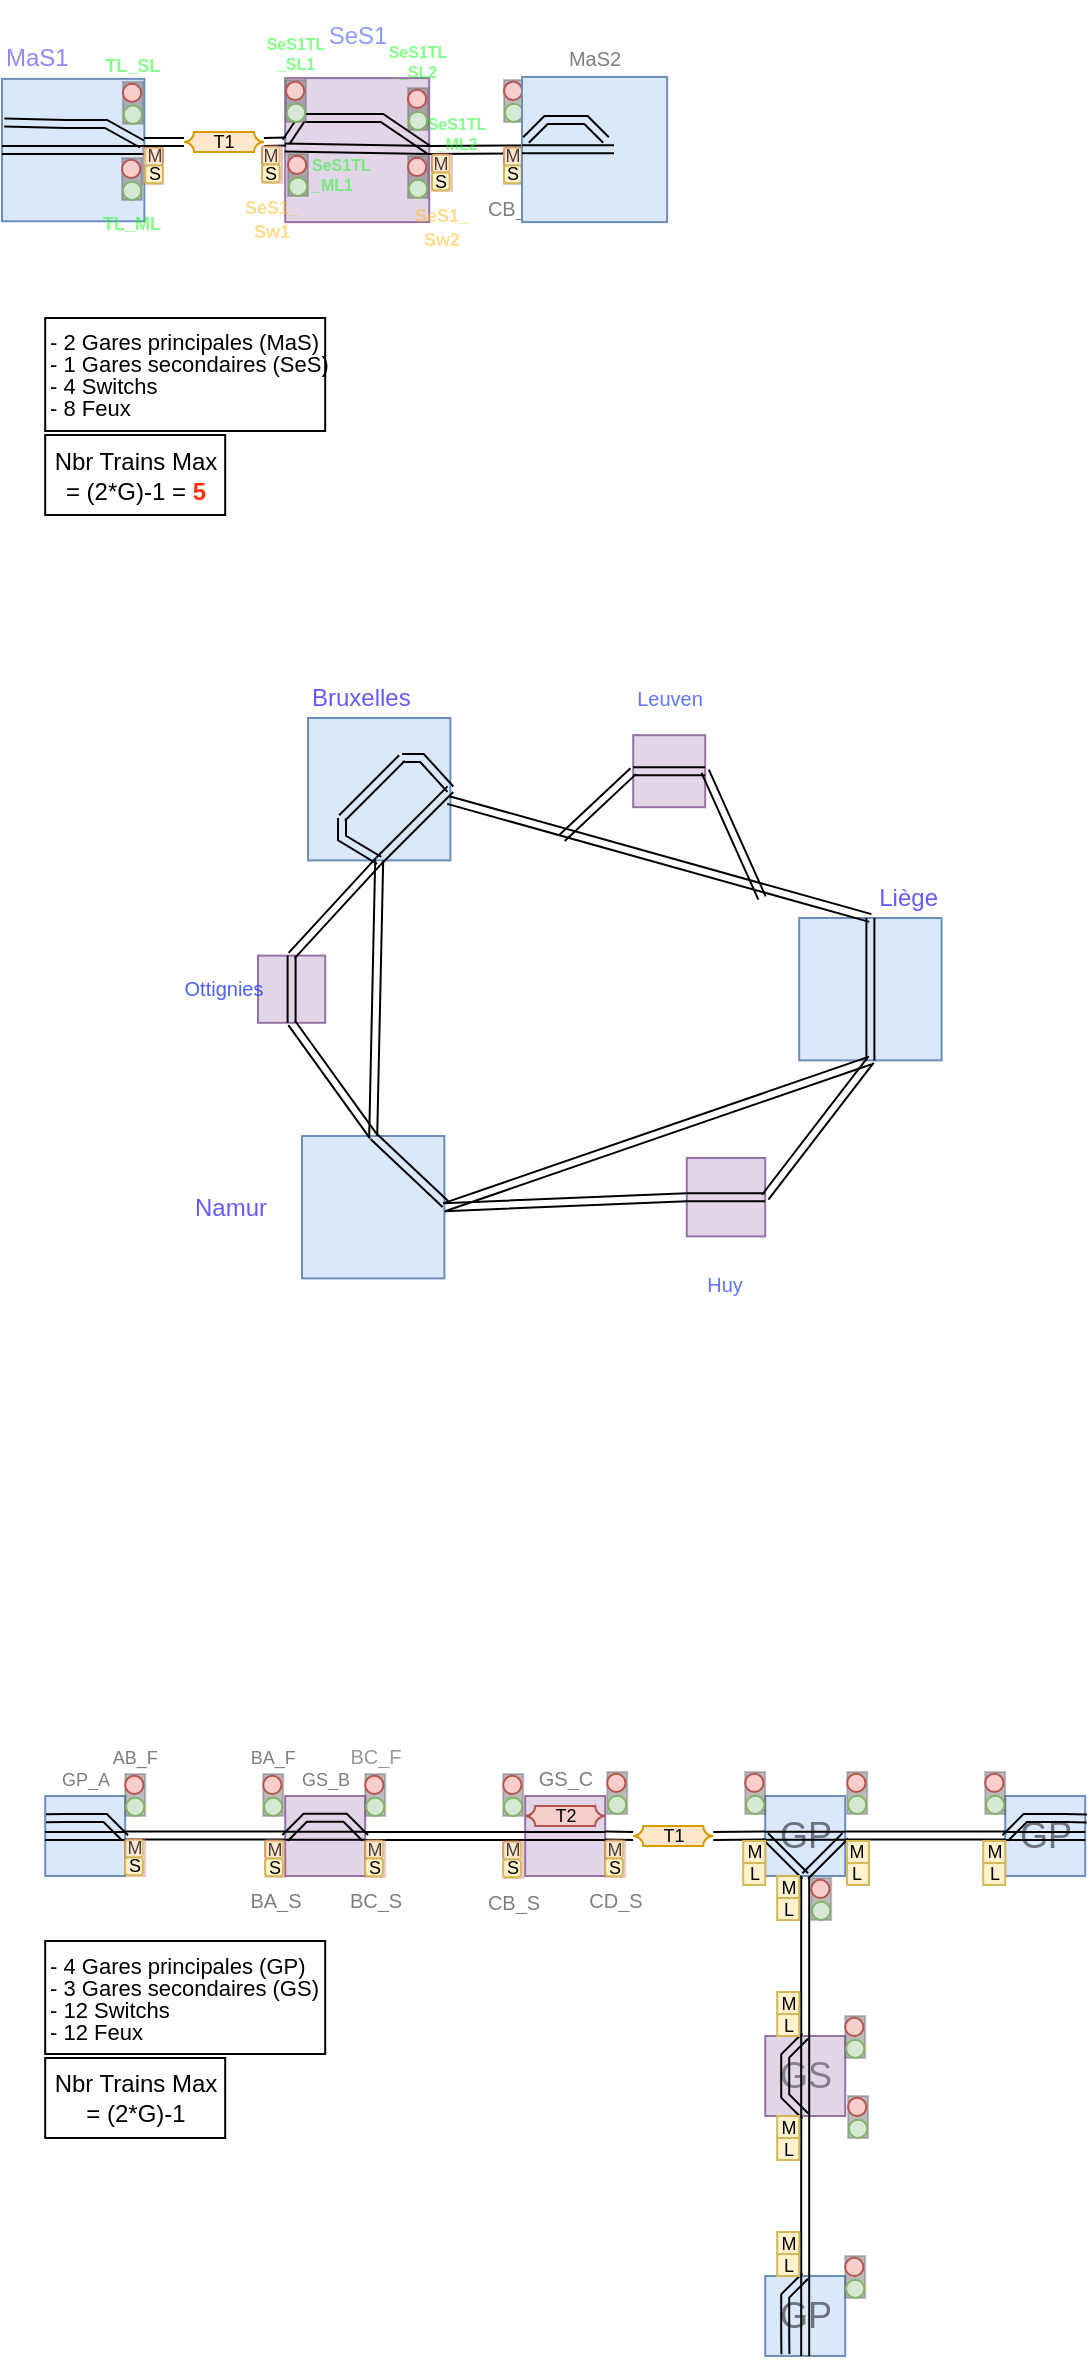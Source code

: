 <mxfile version="21.1.8" type="device">
  <diagram name="Page-1" id="huHm5sJX_M2mSYigiXjZ">
    <mxGraphModel dx="278" dy="189" grid="1" gridSize="10" guides="1" tooltips="1" connect="1" arrows="1" fold="1" page="1" pageScale="1" pageWidth="827" pageHeight="1169" math="0" shadow="0">
      <root>
        <mxCell id="0" />
        <mxCell id="1" parent="0" />
        <mxCell id="qlBSuscofpIT4ipNYnHG-2" value="&lt;p style=&quot;line-height: 190%;&quot;&gt;&lt;font color=&quot;#1c3aff&quot; style=&quot;font-size: 12px;&quot;&gt;SeS1&lt;/font&gt;&lt;/p&gt;" style="whiteSpace=wrap;html=1;aspect=fixed;fillColor=#e1d5e7;strokeColor=#9673a6;textOpacity=50;labelPosition=center;verticalLabelPosition=top;align=center;verticalAlign=bottom;fontSize=9;" parent="1" vertex="1">
          <mxGeometry x="161.6" y="40.04" width="72" height="72" as="geometry" />
        </mxCell>
        <mxCell id="hszMQZdKSLgJRzkdsVp9-12" value="&lt;font style=&quot;font-size: 18px;&quot;&gt;GP&lt;/font&gt;" style="whiteSpace=wrap;html=1;aspect=fixed;fillColor=#dae8fc;strokeColor=#6c8ebf;textOpacity=50;" parent="1" vertex="1">
          <mxGeometry x="401.6" y="1139" width="40" height="40" as="geometry" />
        </mxCell>
        <mxCell id="hszMQZdKSLgJRzkdsVp9-13" value="&lt;font style=&quot;font-size: 9px;&quot;&gt;GP_A&lt;br style=&quot;font-size: 9px;&quot;&gt;&lt;/font&gt;" style="whiteSpace=wrap;html=1;aspect=fixed;fillColor=#dae8fc;strokeColor=#6c8ebf;textOpacity=50;horizontal=1;verticalAlign=bottom;labelPosition=center;verticalLabelPosition=top;align=center;fontSize=9;" parent="1" vertex="1">
          <mxGeometry x="41.6" y="899" width="40" height="40" as="geometry" />
        </mxCell>
        <mxCell id="hszMQZdKSLgJRzkdsVp9-14" value="&lt;font style=&quot;font-size: 18px;&quot;&gt;GP&lt;/font&gt;" style="whiteSpace=wrap;html=1;aspect=fixed;fillColor=#dae8fc;strokeColor=#6c8ebf;textOpacity=50;" parent="1" vertex="1">
          <mxGeometry x="401.6" y="899" width="40" height="40" as="geometry" />
        </mxCell>
        <mxCell id="hszMQZdKSLgJRzkdsVp9-15" value="&lt;font style=&quot;font-size: 18px;&quot;&gt;GP&lt;/font&gt;" style="whiteSpace=wrap;html=1;aspect=fixed;fillColor=#dae8fc;strokeColor=#6c8ebf;textOpacity=50;" parent="1" vertex="1">
          <mxGeometry x="521.6" y="899" width="40" height="40" as="geometry" />
        </mxCell>
        <mxCell id="hszMQZdKSLgJRzkdsVp9-16" value="&lt;font style=&quot;font-size: 9px;&quot;&gt;GS_B&lt;/font&gt;" style="whiteSpace=wrap;html=1;aspect=fixed;fillColor=#e1d5e7;strokeColor=#9673a6;textOpacity=50;labelPosition=center;verticalLabelPosition=top;align=center;verticalAlign=bottom;fontSize=9;" parent="1" vertex="1">
          <mxGeometry x="161.6" y="899" width="40" height="40" as="geometry" />
        </mxCell>
        <mxCell id="hszMQZdKSLgJRzkdsVp9-17" value="&lt;font style=&quot;font-size: 10px;&quot;&gt;GS_C&lt;/font&gt;" style="whiteSpace=wrap;html=1;aspect=fixed;fillColor=#e1d5e7;strokeColor=#9673a6;textOpacity=50;labelPosition=center;verticalLabelPosition=top;align=center;verticalAlign=bottom;fontSize=10;" parent="1" vertex="1">
          <mxGeometry x="281.6" y="899" width="40" height="40" as="geometry" />
        </mxCell>
        <mxCell id="hszMQZdKSLgJRzkdsVp9-18" value="&lt;font style=&quot;font-size: 18px;&quot;&gt;GS&lt;/font&gt;" style="whiteSpace=wrap;html=1;aspect=fixed;fillColor=#e1d5e7;strokeColor=#9673a6;align=center;textOpacity=40;" parent="1" vertex="1">
          <mxGeometry x="401.6" y="1019" width="40" height="40" as="geometry" />
        </mxCell>
        <mxCell id="hszMQZdKSLgJRzkdsVp9-20" value="" style="shape=link;html=1;rounded=0;entryX=0.5;entryY=0;entryDx=0;entryDy=0;exitX=0.5;exitY=1;exitDx=0;exitDy=0;" parent="1" source="hszMQZdKSLgJRzkdsVp9-18" target="hszMQZdKSLgJRzkdsVp9-12" edge="1">
          <mxGeometry width="100" relative="1" as="geometry">
            <mxPoint x="241.6" y="1038.58" as="sourcePoint" />
            <mxPoint x="341.6" y="1038.58" as="targetPoint" />
          </mxGeometry>
        </mxCell>
        <mxCell id="hszMQZdKSLgJRzkdsVp9-21" value="" style="shape=link;html=1;rounded=0;entryX=0.5;entryY=1;entryDx=0;entryDy=0;exitX=0.5;exitY=0;exitDx=0;exitDy=0;" parent="1" source="hszMQZdKSLgJRzkdsVp9-18" target="hszMQZdKSLgJRzkdsVp9-18" edge="1">
          <mxGeometry width="100" relative="1" as="geometry">
            <mxPoint x="411.6" y="989" as="sourcePoint" />
            <mxPoint x="411.6" y="1069" as="targetPoint" />
            <Array as="points">
              <mxPoint x="411.6" y="1029" />
              <mxPoint x="411.6" y="1039" />
              <mxPoint x="411.6" y="1049" />
            </Array>
          </mxGeometry>
        </mxCell>
        <mxCell id="hszMQZdKSLgJRzkdsVp9-22" value="" style="shape=link;html=1;rounded=0;entryX=0.5;entryY=1;entryDx=0;entryDy=0;exitX=0.5;exitY=0;exitDx=0;exitDy=0;" parent="1" source="hszMQZdKSLgJRzkdsVp9-18" target="hszMQZdKSLgJRzkdsVp9-18" edge="1">
          <mxGeometry width="100" relative="1" as="geometry">
            <mxPoint x="461.6" y="1029" as="sourcePoint" />
            <mxPoint x="461.6" y="1109" as="targetPoint" />
          </mxGeometry>
        </mxCell>
        <mxCell id="hszMQZdKSLgJRzkdsVp9-23" value="" style="shape=link;html=1;rounded=0;exitX=0.5;exitY=1;exitDx=0;exitDy=0;" parent="1" source="hszMQZdKSLgJRzkdsVp9-14" edge="1">
          <mxGeometry width="100" relative="1" as="geometry">
            <mxPoint x="421.5" y="939" as="sourcePoint" />
            <mxPoint x="421.6" y="1019" as="targetPoint" />
          </mxGeometry>
        </mxCell>
        <mxCell id="hszMQZdKSLgJRzkdsVp9-24" value="" style="shape=link;html=1;rounded=0;entryX=0.253;entryY=0.977;entryDx=0;entryDy=0;exitX=0.5;exitY=0;exitDx=0;exitDy=0;entryPerimeter=0;" parent="1" target="hszMQZdKSLgJRzkdsVp9-12" edge="1">
          <mxGeometry width="100" relative="1" as="geometry">
            <mxPoint x="421.6" y="1139" as="sourcePoint" />
            <mxPoint x="421.6" y="1179" as="targetPoint" />
            <Array as="points">
              <mxPoint x="411.6" y="1149" />
              <mxPoint x="411.6" y="1159" />
              <mxPoint x="411.6" y="1169" />
            </Array>
          </mxGeometry>
        </mxCell>
        <mxCell id="hszMQZdKSLgJRzkdsVp9-25" value="" style="shape=link;html=1;rounded=0;entryX=0.5;entryY=1;entryDx=0;entryDy=0;exitX=0.5;exitY=0;exitDx=0;exitDy=0;" parent="1" edge="1">
          <mxGeometry width="100" relative="1" as="geometry">
            <mxPoint x="421.6" y="1139" as="sourcePoint" />
            <mxPoint x="421.6" y="1179" as="targetPoint" />
          </mxGeometry>
        </mxCell>
        <mxCell id="hszMQZdKSLgJRzkdsVp9-26" value="&lt;pre style=&quot;line-height: 10%;&quot;&gt;&lt;br&gt;&lt;/pre&gt;" style="shape=link;html=1;rounded=0;exitX=1;exitY=0.5;exitDx=0;exitDy=0;entryX=0.01;entryY=0.277;entryDx=0;entryDy=0;entryPerimeter=0;" parent="1" target="hszMQZdKSLgJRzkdsVp9-13" edge="1">
          <mxGeometry x="-0.004" width="100" relative="1" as="geometry">
            <mxPoint x="81.6" y="920" as="sourcePoint" />
            <mxPoint x="41.6" y="920" as="targetPoint" />
            <Array as="points">
              <mxPoint x="71.6" y="910" />
              <mxPoint x="51.6" y="910" />
            </Array>
            <mxPoint as="offset" />
          </mxGeometry>
        </mxCell>
        <mxCell id="hszMQZdKSLgJRzkdsVp9-27" value="" style="shape=link;html=1;rounded=0;entryX=0;entryY=0.5;entryDx=0;entryDy=0;exitX=1;exitY=0.5;exitDx=0;exitDy=0;" parent="1" source="hszMQZdKSLgJRzkdsVp9-13" target="hszMQZdKSLgJRzkdsVp9-13" edge="1">
          <mxGeometry width="100" relative="1" as="geometry">
            <mxPoint x="66.46" y="869" as="sourcePoint" />
            <mxPoint x="66.46" y="909" as="targetPoint" />
          </mxGeometry>
        </mxCell>
        <mxCell id="hszMQZdKSLgJRzkdsVp9-28" value="" style="shape=link;html=1;rounded=0;exitX=1;exitY=0.5;exitDx=0;exitDy=0;" parent="1" edge="1">
          <mxGeometry width="100" relative="1" as="geometry">
            <mxPoint x="201.6" y="919.92" as="sourcePoint" />
            <mxPoint x="161.6" y="919.92" as="targetPoint" />
            <Array as="points">
              <mxPoint x="191.6" y="909.92" />
              <mxPoint x="171.6" y="909.92" />
            </Array>
          </mxGeometry>
        </mxCell>
        <mxCell id="hszMQZdKSLgJRzkdsVp9-29" value="" style="shape=link;html=1;rounded=0;entryX=0;entryY=0.5;entryDx=0;entryDy=0;exitX=1;exitY=0.5;exitDx=0;exitDy=0;" parent="1" edge="1">
          <mxGeometry width="100" relative="1" as="geometry">
            <mxPoint x="201.6" y="918.92" as="sourcePoint" />
            <mxPoint x="161.6" y="918.92" as="targetPoint" />
          </mxGeometry>
        </mxCell>
        <mxCell id="IKHvNDyqHvziznPEMNeW-1" value="" style="shape=link;html=1;rounded=0;exitX=1;exitY=0.5;exitDx=0;exitDy=0;entryX=0;entryY=0.5;entryDx=0;entryDy=0;" parent="1" source="hszMQZdKSLgJRzkdsVp9-16" target="hszMQZdKSLgJRzkdsVp9-17" edge="1">
          <mxGeometry width="100" relative="1" as="geometry">
            <mxPoint x="231.6" y="939" as="sourcePoint" />
            <mxPoint x="231.6" y="1019" as="targetPoint" />
          </mxGeometry>
        </mxCell>
        <mxCell id="IKHvNDyqHvziznPEMNeW-4" value="" style="shape=link;html=1;rounded=0;exitX=1;exitY=0.5;exitDx=0;exitDy=0;entryX=0;entryY=0.5;entryDx=0;entryDy=0;" parent="1" edge="1">
          <mxGeometry width="100" relative="1" as="geometry">
            <mxPoint x="81.6" y="918.77" as="sourcePoint" />
            <mxPoint x="161.6" y="918.77" as="targetPoint" />
          </mxGeometry>
        </mxCell>
        <mxCell id="IKHvNDyqHvziznPEMNeW-5" value="" style="shape=link;html=1;rounded=0;exitX=1;exitY=0.5;exitDx=0;exitDy=0;entryX=0;entryY=0.5;entryDx=0;entryDy=0;startArrow=none;" parent="1" source="IKHvNDyqHvziznPEMNeW-82" edge="1">
          <mxGeometry width="100" relative="1" as="geometry">
            <mxPoint x="321.6" y="918.77" as="sourcePoint" />
            <mxPoint x="401.6" y="918.77" as="targetPoint" />
          </mxGeometry>
        </mxCell>
        <mxCell id="IKHvNDyqHvziznPEMNeW-6" value="" style="shape=link;html=1;rounded=0;exitX=1;exitY=0.5;exitDx=0;exitDy=0;entryX=0;entryY=0.5;entryDx=0;entryDy=0;" parent="1" edge="1">
          <mxGeometry width="100" relative="1" as="geometry">
            <mxPoint x="441.6" y="918.77" as="sourcePoint" />
            <mxPoint x="521.6" y="918.77" as="targetPoint" />
          </mxGeometry>
        </mxCell>
        <mxCell id="IKHvNDyqHvziznPEMNeW-11" value="AB_F" style="group;labelPosition=center;verticalLabelPosition=top;align=center;verticalAlign=bottom;fontSize=9;textOpacity=50;" parent="1" vertex="1" connectable="0">
          <mxGeometry x="81.6" y="888" width="10" height="21" as="geometry" />
        </mxCell>
        <mxCell id="IKHvNDyqHvziznPEMNeW-9" value="" style="rounded=0;whiteSpace=wrap;html=1;opacity=40;fillColor=#545454;strokeColor=#666666;fontColor=#333333;" parent="IKHvNDyqHvziznPEMNeW-11" vertex="1">
          <mxGeometry width="10" height="21" as="geometry" />
        </mxCell>
        <mxCell id="IKHvNDyqHvziznPEMNeW-7" value="" style="ellipse;whiteSpace=wrap;html=1;aspect=fixed;fillColor=#f8cecc;strokeColor=#b85450;" parent="IKHvNDyqHvziznPEMNeW-11" vertex="1">
          <mxGeometry y="0.913" width="9.13" height="9.13" as="geometry" />
        </mxCell>
        <mxCell id="IKHvNDyqHvziznPEMNeW-8" value="" style="ellipse;whiteSpace=wrap;html=1;aspect=fixed;fillColor=#d5e8d4;strokeColor=#82b366;" parent="IKHvNDyqHvziznPEMNeW-11" vertex="1">
          <mxGeometry x="0.43" y="11.87" width="9.13" height="9.13" as="geometry" />
        </mxCell>
        <mxCell id="IKHvNDyqHvziznPEMNeW-13" value="BA_F" style="group;fontSize=9;labelPosition=center;verticalLabelPosition=top;align=center;verticalAlign=bottom;textOpacity=50;" parent="1" vertex="1" connectable="0">
          <mxGeometry x="150.6" y="888" width="10" height="21" as="geometry" />
        </mxCell>
        <mxCell id="IKHvNDyqHvziznPEMNeW-14" value="" style="rounded=0;whiteSpace=wrap;html=1;opacity=40;fillColor=#545454;strokeColor=#666666;fontColor=#333333;" parent="IKHvNDyqHvziznPEMNeW-13" vertex="1">
          <mxGeometry width="10" height="21" as="geometry" />
        </mxCell>
        <mxCell id="IKHvNDyqHvziznPEMNeW-15" value="" style="ellipse;whiteSpace=wrap;html=1;aspect=fixed;fillColor=#f8cecc;strokeColor=#b85450;" parent="IKHvNDyqHvziznPEMNeW-13" vertex="1">
          <mxGeometry y="0.913" width="9.13" height="9.13" as="geometry" />
        </mxCell>
        <mxCell id="IKHvNDyqHvziznPEMNeW-16" value="" style="ellipse;whiteSpace=wrap;html=1;aspect=fixed;fillColor=#d5e8d4;strokeColor=#82b366;" parent="IKHvNDyqHvziznPEMNeW-13" vertex="1">
          <mxGeometry x="0.43" y="11.87" width="9.13" height="9.13" as="geometry" />
        </mxCell>
        <mxCell id="IKHvNDyqHvziznPEMNeW-21" value="BC_F" style="rounded=0;whiteSpace=wrap;html=1;opacity=40;fillColor=#545454;strokeColor=#666666;fontColor=#333333;labelPosition=center;verticalLabelPosition=top;align=center;verticalAlign=bottom;fontSize=10;textOpacity=50;" parent="1" vertex="1">
          <mxGeometry x="201.6" y="888" width="10" height="21" as="geometry" />
        </mxCell>
        <mxCell id="IKHvNDyqHvziznPEMNeW-22" value="" style="ellipse;whiteSpace=wrap;html=1;aspect=fixed;fillColor=#f8cecc;strokeColor=#b85450;" parent="1" vertex="1">
          <mxGeometry x="201.6" y="888.913" width="9.13" height="9.13" as="geometry" />
        </mxCell>
        <mxCell id="IKHvNDyqHvziznPEMNeW-23" value="" style="ellipse;whiteSpace=wrap;html=1;aspect=fixed;fillColor=#d5e8d4;strokeColor=#82b366;" parent="1" vertex="1">
          <mxGeometry x="202.03" y="899.87" width="9.13" height="9.13" as="geometry" />
        </mxCell>
        <mxCell id="IKHvNDyqHvziznPEMNeW-24" value="" style="group" parent="1" vertex="1" connectable="0">
          <mxGeometry x="270.6" y="888" width="10" height="21" as="geometry" />
        </mxCell>
        <mxCell id="IKHvNDyqHvziznPEMNeW-25" value="" style="rounded=0;whiteSpace=wrap;html=1;opacity=40;fillColor=#545454;strokeColor=#666666;fontColor=#333333;" parent="IKHvNDyqHvziznPEMNeW-24" vertex="1">
          <mxGeometry width="10" height="21" as="geometry" />
        </mxCell>
        <mxCell id="IKHvNDyqHvziznPEMNeW-26" value="" style="ellipse;whiteSpace=wrap;html=1;aspect=fixed;fillColor=#f8cecc;strokeColor=#b85450;" parent="IKHvNDyqHvziznPEMNeW-24" vertex="1">
          <mxGeometry y="0.913" width="9.13" height="9.13" as="geometry" />
        </mxCell>
        <mxCell id="IKHvNDyqHvziznPEMNeW-27" value="" style="ellipse;whiteSpace=wrap;html=1;aspect=fixed;fillColor=#d5e8d4;strokeColor=#82b366;" parent="IKHvNDyqHvziznPEMNeW-24" vertex="1">
          <mxGeometry x="0.43" y="11.87" width="9.13" height="9.13" as="geometry" />
        </mxCell>
        <mxCell id="IKHvNDyqHvziznPEMNeW-32" value="" style="rounded=0;whiteSpace=wrap;html=1;opacity=40;fillColor=#545454;strokeColor=#666666;fontColor=#333333;" parent="1" vertex="1">
          <mxGeometry x="322.6" y="887" width="10" height="21" as="geometry" />
        </mxCell>
        <mxCell id="IKHvNDyqHvziznPEMNeW-33" value="" style="ellipse;whiteSpace=wrap;html=1;aspect=fixed;fillColor=#f8cecc;strokeColor=#b85450;" parent="1" vertex="1">
          <mxGeometry x="322.6" y="887.913" width="9.13" height="9.13" as="geometry" />
        </mxCell>
        <mxCell id="IKHvNDyqHvziznPEMNeW-34" value="" style="ellipse;whiteSpace=wrap;html=1;aspect=fixed;fillColor=#d5e8d4;strokeColor=#82b366;" parent="1" vertex="1">
          <mxGeometry x="323.03" y="898.87" width="9.13" height="9.13" as="geometry" />
        </mxCell>
        <mxCell id="IKHvNDyqHvziznPEMNeW-35" value="" style="group" parent="1" vertex="1" connectable="0">
          <mxGeometry x="391.6" y="887" width="10" height="21" as="geometry" />
        </mxCell>
        <mxCell id="IKHvNDyqHvziznPEMNeW-36" value="" style="rounded=0;whiteSpace=wrap;html=1;opacity=40;fillColor=#545454;strokeColor=#666666;fontColor=#333333;" parent="IKHvNDyqHvziznPEMNeW-35" vertex="1">
          <mxGeometry width="10" height="21" as="geometry" />
        </mxCell>
        <mxCell id="IKHvNDyqHvziznPEMNeW-37" value="" style="ellipse;whiteSpace=wrap;html=1;aspect=fixed;fillColor=#f8cecc;strokeColor=#b85450;" parent="IKHvNDyqHvziznPEMNeW-35" vertex="1">
          <mxGeometry y="0.913" width="9.13" height="9.13" as="geometry" />
        </mxCell>
        <mxCell id="IKHvNDyqHvziznPEMNeW-38" value="" style="ellipse;whiteSpace=wrap;html=1;aspect=fixed;fillColor=#d5e8d4;strokeColor=#82b366;" parent="IKHvNDyqHvziznPEMNeW-35" vertex="1">
          <mxGeometry x="0.43" y="11.87" width="9.13" height="9.13" as="geometry" />
        </mxCell>
        <mxCell id="IKHvNDyqHvziznPEMNeW-43" value="" style="rounded=0;whiteSpace=wrap;html=1;opacity=40;fillColor=#545454;strokeColor=#666666;fontColor=#333333;" parent="1" vertex="1">
          <mxGeometry x="442.6" y="887" width="10" height="21" as="geometry" />
        </mxCell>
        <mxCell id="IKHvNDyqHvziznPEMNeW-44" value="" style="ellipse;whiteSpace=wrap;html=1;aspect=fixed;fillColor=#f8cecc;strokeColor=#b85450;" parent="1" vertex="1">
          <mxGeometry x="442.6" y="887.913" width="9.13" height="9.13" as="geometry" />
        </mxCell>
        <mxCell id="IKHvNDyqHvziznPEMNeW-45" value="" style="ellipse;whiteSpace=wrap;html=1;aspect=fixed;fillColor=#d5e8d4;strokeColor=#82b366;" parent="1" vertex="1">
          <mxGeometry x="443.03" y="898.87" width="9.13" height="9.13" as="geometry" />
        </mxCell>
        <mxCell id="IKHvNDyqHvziznPEMNeW-46" value="" style="group" parent="1" vertex="1" connectable="0">
          <mxGeometry x="511.6" y="887" width="10" height="21" as="geometry" />
        </mxCell>
        <mxCell id="IKHvNDyqHvziznPEMNeW-47" value="" style="rounded=0;whiteSpace=wrap;html=1;opacity=40;fillColor=#545454;strokeColor=#666666;fontColor=#333333;" parent="IKHvNDyqHvziznPEMNeW-46" vertex="1">
          <mxGeometry width="10" height="21" as="geometry" />
        </mxCell>
        <mxCell id="IKHvNDyqHvziznPEMNeW-48" value="" style="ellipse;whiteSpace=wrap;html=1;aspect=fixed;fillColor=#f8cecc;strokeColor=#b85450;" parent="IKHvNDyqHvziznPEMNeW-46" vertex="1">
          <mxGeometry y="0.913" width="9.13" height="9.13" as="geometry" />
        </mxCell>
        <mxCell id="IKHvNDyqHvziznPEMNeW-49" value="" style="ellipse;whiteSpace=wrap;html=1;aspect=fixed;fillColor=#d5e8d4;strokeColor=#82b366;" parent="IKHvNDyqHvziznPEMNeW-46" vertex="1">
          <mxGeometry x="0.43" y="11.87" width="9.13" height="9.13" as="geometry" />
        </mxCell>
        <mxCell id="IKHvNDyqHvziznPEMNeW-54" value="" style="rounded=0;whiteSpace=wrap;html=1;opacity=40;fillColor=#545454;strokeColor=#666666;fontColor=#333333;" parent="1" vertex="1">
          <mxGeometry x="424.6" y="940" width="10" height="21" as="geometry" />
        </mxCell>
        <mxCell id="IKHvNDyqHvziznPEMNeW-55" value="" style="ellipse;whiteSpace=wrap;html=1;aspect=fixed;fillColor=#f8cecc;strokeColor=#b85450;" parent="1" vertex="1">
          <mxGeometry x="424.6" y="940.913" width="9.13" height="9.13" as="geometry" />
        </mxCell>
        <mxCell id="IKHvNDyqHvziznPEMNeW-56" value="" style="ellipse;whiteSpace=wrap;html=1;aspect=fixed;fillColor=#d5e8d4;strokeColor=#82b366;" parent="1" vertex="1">
          <mxGeometry x="425.03" y="951.87" width="9.13" height="9.13" as="geometry" />
        </mxCell>
        <mxCell id="IKHvNDyqHvziznPEMNeW-61" value="" style="group" parent="1" vertex="1" connectable="0">
          <mxGeometry x="441.6" y="1009" width="10" height="21" as="geometry" />
        </mxCell>
        <mxCell id="IKHvNDyqHvziznPEMNeW-62" value="" style="rounded=0;whiteSpace=wrap;html=1;opacity=40;fillColor=#545454;strokeColor=#666666;fontColor=#333333;" parent="IKHvNDyqHvziznPEMNeW-61" vertex="1">
          <mxGeometry width="10" height="21" as="geometry" />
        </mxCell>
        <mxCell id="IKHvNDyqHvziznPEMNeW-63" value="" style="ellipse;whiteSpace=wrap;html=1;aspect=fixed;fillColor=#f8cecc;strokeColor=#b85450;" parent="IKHvNDyqHvziznPEMNeW-61" vertex="1">
          <mxGeometry y="0.913" width="9.13" height="9.13" as="geometry" />
        </mxCell>
        <mxCell id="IKHvNDyqHvziznPEMNeW-64" value="" style="ellipse;whiteSpace=wrap;html=1;aspect=fixed;fillColor=#d5e8d4;strokeColor=#82b366;" parent="IKHvNDyqHvziznPEMNeW-61" vertex="1">
          <mxGeometry x="0.43" y="11.87" width="9.13" height="9.13" as="geometry" />
        </mxCell>
        <mxCell id="IKHvNDyqHvziznPEMNeW-65" value="" style="rounded=0;whiteSpace=wrap;html=1;opacity=40;fillColor=#545454;strokeColor=#666666;fontColor=#333333;" parent="1" vertex="1">
          <mxGeometry x="443.03" y="1049" width="10" height="21" as="geometry" />
        </mxCell>
        <mxCell id="IKHvNDyqHvziznPEMNeW-66" value="" style="ellipse;whiteSpace=wrap;html=1;aspect=fixed;fillColor=#f8cecc;strokeColor=#b85450;" parent="1" vertex="1">
          <mxGeometry x="443.03" y="1049.913" width="9.13" height="9.13" as="geometry" />
        </mxCell>
        <mxCell id="IKHvNDyqHvziznPEMNeW-67" value="" style="ellipse;whiteSpace=wrap;html=1;aspect=fixed;fillColor=#d5e8d4;strokeColor=#82b366;" parent="1" vertex="1">
          <mxGeometry x="443.46" y="1060.87" width="9.13" height="9.13" as="geometry" />
        </mxCell>
        <mxCell id="IKHvNDyqHvziznPEMNeW-72" value="" style="group" parent="1" vertex="1" connectable="0">
          <mxGeometry x="441.6" y="1129" width="10" height="21" as="geometry" />
        </mxCell>
        <mxCell id="IKHvNDyqHvziznPEMNeW-73" value="" style="rounded=0;whiteSpace=wrap;html=1;opacity=40;fillColor=#545454;strokeColor=#666666;fontColor=#333333;" parent="IKHvNDyqHvziznPEMNeW-72" vertex="1">
          <mxGeometry width="10" height="21" as="geometry" />
        </mxCell>
        <mxCell id="IKHvNDyqHvziznPEMNeW-74" value="" style="ellipse;whiteSpace=wrap;html=1;aspect=fixed;fillColor=#f8cecc;strokeColor=#b85450;" parent="IKHvNDyqHvziznPEMNeW-72" vertex="1">
          <mxGeometry y="0.913" width="9.13" height="9.13" as="geometry" />
        </mxCell>
        <mxCell id="IKHvNDyqHvziznPEMNeW-75" value="" style="ellipse;whiteSpace=wrap;html=1;aspect=fixed;fillColor=#d5e8d4;strokeColor=#82b366;" parent="IKHvNDyqHvziznPEMNeW-72" vertex="1">
          <mxGeometry x="0.43" y="11.87" width="9.13" height="9.13" as="geometry" />
        </mxCell>
        <mxCell id="IKHvNDyqHvziznPEMNeW-76" value="" style="shape=link;html=1;rounded=0;exitX=1.02;exitY=0.281;exitDx=0;exitDy=0;exitPerimeter=0;" parent="1" source="hszMQZdKSLgJRzkdsVp9-15" edge="1">
          <mxGeometry width="100" relative="1" as="geometry">
            <mxPoint x="561.6" y="920" as="sourcePoint" />
            <mxPoint x="521.6" y="920" as="targetPoint" />
            <Array as="points">
              <mxPoint x="551.6" y="910" />
              <mxPoint x="531.6" y="910" />
            </Array>
          </mxGeometry>
        </mxCell>
        <mxCell id="IKHvNDyqHvziznPEMNeW-77" value="" style="shape=link;html=1;rounded=0;entryX=0;entryY=0.5;entryDx=0;entryDy=0;exitX=1;exitY=0.5;exitDx=0;exitDy=0;" parent="1" edge="1">
          <mxGeometry width="100" relative="1" as="geometry">
            <mxPoint x="561.6" y="919" as="sourcePoint" />
            <mxPoint x="521.6" y="919" as="targetPoint" />
          </mxGeometry>
        </mxCell>
        <mxCell id="IKHvNDyqHvziznPEMNeW-78" value="" style="shape=link;html=1;rounded=0;entryX=0;entryY=0.5;entryDx=0;entryDy=0;exitX=1;exitY=0.5;exitDx=0;exitDy=0;" parent="1" edge="1">
          <mxGeometry width="100" relative="1" as="geometry">
            <mxPoint x="441.6" y="918.91" as="sourcePoint" />
            <mxPoint x="401.6" y="918.91" as="targetPoint" />
          </mxGeometry>
        </mxCell>
        <mxCell id="IKHvNDyqHvziznPEMNeW-79" value="" style="shape=link;html=1;rounded=0;exitX=0.5;exitY=1;exitDx=0;exitDy=0;entryX=0;entryY=0.5;entryDx=0;entryDy=0;" parent="1" source="hszMQZdKSLgJRzkdsVp9-14" target="hszMQZdKSLgJRzkdsVp9-14" edge="1">
          <mxGeometry width="100" relative="1" as="geometry">
            <mxPoint x="407.6" y="950.87" as="sourcePoint" />
            <mxPoint x="367.6" y="950.87" as="targetPoint" />
            <Array as="points">
              <mxPoint x="411.6" y="929" />
            </Array>
          </mxGeometry>
        </mxCell>
        <mxCell id="IKHvNDyqHvziznPEMNeW-80" value="" style="shape=link;html=1;rounded=0;exitX=0.5;exitY=1;exitDx=0;exitDy=0;entryX=1;entryY=0.5;entryDx=0;entryDy=0;" parent="1" source="hszMQZdKSLgJRzkdsVp9-14" target="hszMQZdKSLgJRzkdsVp9-14" edge="1">
          <mxGeometry width="100" relative="1" as="geometry">
            <mxPoint x="502.6" y="939" as="sourcePoint" />
            <mxPoint x="462.6" y="939" as="targetPoint" />
            <Array as="points">
              <mxPoint x="431.6" y="929" />
            </Array>
          </mxGeometry>
        </mxCell>
        <mxCell id="IKHvNDyqHvziznPEMNeW-83" value="" style="shape=link;html=1;rounded=0;exitX=1;exitY=0.5;exitDx=0;exitDy=0;entryX=0;entryY=0.5;entryDx=0;entryDy=0;endArrow=none;" parent="1" target="IKHvNDyqHvziznPEMNeW-82" edge="1">
          <mxGeometry width="100" relative="1" as="geometry">
            <mxPoint x="321.6" y="918.77" as="sourcePoint" />
            <mxPoint x="401.6" y="918.77" as="targetPoint" />
          </mxGeometry>
        </mxCell>
        <mxCell id="IKHvNDyqHvziznPEMNeW-82" value="T1" style="verticalLabelPosition=middle;verticalAlign=middle;html=1;shape=mxgraph.basic.plaque;dx=6;whiteSpace=wrap;fillColor=#ffe6cc;strokeColor=#d79b00;labelPosition=center;align=center;fontSize=9;" parent="1" vertex="1">
          <mxGeometry x="335.6" y="914" width="40" height="10" as="geometry" />
        </mxCell>
        <mxCell id="IKHvNDyqHvziznPEMNeW-87" value="" style="shape=link;html=1;rounded=0;exitX=1;exitY=0.5;exitDx=0;exitDy=0;endArrow=none;" parent="1" edge="1">
          <mxGeometry width="100" relative="1" as="geometry">
            <mxPoint x="321.6" y="919" as="sourcePoint" />
            <mxPoint x="281.6" y="919" as="targetPoint" />
          </mxGeometry>
        </mxCell>
        <mxCell id="IKHvNDyqHvziznPEMNeW-81" value="T2" style="verticalLabelPosition=middle;verticalAlign=middle;html=1;shape=mxgraph.basic.plaque;dx=6;whiteSpace=wrap;fillColor=#f8cecc;strokeColor=#b85450;direction=west;fontSize=9;labelPosition=center;align=center;" parent="1" vertex="1">
          <mxGeometry x="281.6" y="904" width="40" height="10" as="geometry" />
        </mxCell>
        <mxCell id="IKHvNDyqHvziznPEMNeW-97" value="Nbr Trains Max&lt;br&gt;= (2*G)-1" style="rounded=0;whiteSpace=wrap;html=1;" parent="1" vertex="1">
          <mxGeometry x="41.6" y="1030" width="90" height="40" as="geometry" />
        </mxCell>
        <mxCell id="IKHvNDyqHvziznPEMNeW-100" value="M" style="whiteSpace=wrap;html=1;aspect=fixed;fontSize=9;fillColor=#fff2cc;strokeColor=#d6b656;" parent="1" vertex="1">
          <mxGeometry x="390.6" y="921.48" width="11" height="11" as="geometry" />
        </mxCell>
        <mxCell id="IKHvNDyqHvziznPEMNeW-101" value="L" style="whiteSpace=wrap;html=1;aspect=fixed;fontSize=9;fillColor=#fff2cc;strokeColor=#d6b656;" parent="1" vertex="1">
          <mxGeometry x="390.6" y="932.48" width="11" height="11" as="geometry" />
        </mxCell>
        <mxCell id="IKHvNDyqHvziznPEMNeW-102" value="M" style="whiteSpace=wrap;html=1;aspect=fixed;fontSize=9;fillColor=#fff2cc;strokeColor=#d6b656;" parent="1" vertex="1">
          <mxGeometry x="407.6" y="939.04" width="11" height="11" as="geometry" />
        </mxCell>
        <mxCell id="IKHvNDyqHvziznPEMNeW-103" value="L" style="whiteSpace=wrap;html=1;aspect=fixed;fontSize=9;fillColor=#fff2cc;strokeColor=#d6b656;" parent="1" vertex="1">
          <mxGeometry x="407.6" y="950.04" width="11" height="11" as="geometry" />
        </mxCell>
        <mxCell id="IKHvNDyqHvziznPEMNeW-104" value="M" style="whiteSpace=wrap;html=1;aspect=fixed;fontSize=9;fillColor=#fff2cc;strokeColor=#d6b656;" parent="1" vertex="1">
          <mxGeometry x="442.46" y="921.48" width="11" height="11" as="geometry" />
        </mxCell>
        <mxCell id="IKHvNDyqHvziznPEMNeW-105" value="L" style="whiteSpace=wrap;html=1;aspect=fixed;fontSize=9;fillColor=#fff2cc;strokeColor=#d6b656;" parent="1" vertex="1">
          <mxGeometry x="442.46" y="932.48" width="11" height="11" as="geometry" />
        </mxCell>
        <mxCell id="IKHvNDyqHvziznPEMNeW-108" value="M" style="whiteSpace=wrap;html=1;aspect=fixed;fontSize=9;fillColor=#fff2cc;strokeColor=#d6b656;" parent="1" vertex="1">
          <mxGeometry x="510.6" y="921.48" width="11" height="11" as="geometry" />
        </mxCell>
        <mxCell id="IKHvNDyqHvziznPEMNeW-109" value="L" style="whiteSpace=wrap;html=1;aspect=fixed;fontSize=9;fillColor=#fff2cc;strokeColor=#d6b656;" parent="1" vertex="1">
          <mxGeometry x="510.6" y="932.48" width="11" height="11" as="geometry" />
        </mxCell>
        <mxCell id="IKHvNDyqHvziznPEMNeW-110" value="M" style="whiteSpace=wrap;html=1;aspect=fixed;fontSize=9;fillColor=#fff2cc;strokeColor=#d6b656;" parent="1" vertex="1">
          <mxGeometry x="407.6" y="997" width="11" height="11" as="geometry" />
        </mxCell>
        <mxCell id="IKHvNDyqHvziznPEMNeW-111" value="L" style="whiteSpace=wrap;html=1;aspect=fixed;fontSize=9;fillColor=#fff2cc;strokeColor=#d6b656;" parent="1" vertex="1">
          <mxGeometry x="407.6" y="1008" width="11" height="11" as="geometry" />
        </mxCell>
        <mxCell id="IKHvNDyqHvziznPEMNeW-112" value="M" style="whiteSpace=wrap;html=1;aspect=fixed;fontSize=9;fillColor=#fff2cc;strokeColor=#d6b656;" parent="1" vertex="1">
          <mxGeometry x="407.6" y="1059" width="11" height="11" as="geometry" />
        </mxCell>
        <mxCell id="IKHvNDyqHvziznPEMNeW-113" value="L" style="whiteSpace=wrap;html=1;aspect=fixed;fontSize=9;fillColor=#fff2cc;strokeColor=#d6b656;" parent="1" vertex="1">
          <mxGeometry x="407.6" y="1070" width="11" height="11" as="geometry" />
        </mxCell>
        <mxCell id="IKHvNDyqHvziznPEMNeW-114" value="M" style="whiteSpace=wrap;html=1;aspect=fixed;fontSize=9;fillColor=#fff2cc;strokeColor=#d6b656;" parent="1" vertex="1">
          <mxGeometry x="407.6" y="1117" width="11" height="11" as="geometry" />
        </mxCell>
        <mxCell id="IKHvNDyqHvziznPEMNeW-115" value="L" style="whiteSpace=wrap;html=1;aspect=fixed;fontSize=9;fillColor=#fff2cc;strokeColor=#d6b656;" parent="1" vertex="1">
          <mxGeometry x="407.6" y="1128" width="11" height="11" as="geometry" />
        </mxCell>
        <mxCell id="IKHvNDyqHvziznPEMNeW-116" value="&lt;pre style=&quot;line-height: 100%; font-size: 11px;&quot;&gt;&lt;font face=&quot;Helvetica&quot;&gt;&lt;span style=&quot;background-color: initial;&quot;&gt;&lt;font style=&quot;font-size: 11px;&quot;&gt;- 4 Gares principales (GP)&lt;br&gt;&lt;/font&gt;&lt;/span&gt;&lt;span style=&quot;background-color: initial;&quot;&gt;&lt;font style=&quot;font-size: 11px;&quot;&gt;- 3 Gares secondaires (GS)&lt;/font&gt;&lt;/span&gt;&lt;span style=&quot;background-color: initial;&quot;&gt;&lt;font style=&quot;font-size: 11px;&quot;&gt;&lt;br&gt;&lt;/font&gt;&lt;/span&gt;&lt;span style=&quot;background-color: initial;&quot;&gt;&lt;font style=&quot;font-size: 11px;&quot;&gt;- 12 Switchs&lt;br&gt;&lt;/font&gt;&lt;/span&gt;&lt;span style=&quot;background-color: initial;&quot;&gt;&lt;font style=&quot;font-size: 11px;&quot;&gt;- 12 Feux&lt;/font&gt;&lt;/span&gt;&lt;/font&gt;&lt;/pre&gt;" style="rounded=0;whiteSpace=wrap;html=1;align=left;" parent="1" vertex="1">
          <mxGeometry x="41.6" y="971.5" width="140" height="56.5" as="geometry" />
        </mxCell>
        <mxCell id="IKHvNDyqHvziznPEMNeW-88" value="M" style="whiteSpace=wrap;html=1;aspect=fixed;fontSize=9;fillColor=#fff2cc;strokeColor=#d6b656;fontStyle=0;strokeWidth=1;rounded=1;" parent="1" vertex="1">
          <mxGeometry x="81.6" y="920.906" width="8.854" height="8.854" as="geometry" />
        </mxCell>
        <mxCell id="IKHvNDyqHvziznPEMNeW-117" value="&lt;p style=&quot;line-height: 60%;&quot;&gt;&lt;br&gt;&lt;/p&gt;" style="rounded=0;whiteSpace=wrap;html=1;textOpacity=50;fillColor=#f8cecc;strokeColor=#b85450;labelPosition=center;verticalLabelPosition=bottom;align=center;verticalAlign=top;fontSize=10;opacity=30;" parent="1" vertex="1">
          <mxGeometry x="81.6" y="920.52" width="10" height="18.48" as="geometry" />
        </mxCell>
        <mxCell id="IKHvNDyqHvziznPEMNeW-89" value="S" style="whiteSpace=wrap;html=1;aspect=fixed;fontSize=9;fillColor=#fff2cc;strokeColor=#d6b656;fontStyle=0;rounded=1;" parent="1" vertex="1">
          <mxGeometry x="81.6" y="929.76" width="8.854" height="8.854" as="geometry" />
        </mxCell>
        <mxCell id="IKHvNDyqHvziznPEMNeW-120" value="M" style="whiteSpace=wrap;html=1;aspect=fixed;fontSize=9;fillColor=#fff2cc;strokeColor=#d6b656;fontStyle=0;strokeWidth=1;rounded=1;" parent="1" vertex="1">
          <mxGeometry x="151.6" y="921.386" width="8.854" height="8.854" as="geometry" />
        </mxCell>
        <mxCell id="IKHvNDyqHvziznPEMNeW-122" value="BA_S" style="rounded=0;whiteSpace=wrap;html=1;textOpacity=50;fillColor=#f8cecc;strokeColor=#b85450;labelPosition=center;verticalLabelPosition=bottom;align=center;verticalAlign=top;fontSize=10;opacity=30;" parent="1" vertex="1">
          <mxGeometry x="151.6" y="921" width="10" height="18.48" as="geometry" />
        </mxCell>
        <mxCell id="IKHvNDyqHvziznPEMNeW-121" value="S" style="whiteSpace=wrap;html=1;aspect=fixed;fontSize=9;fillColor=#fff2cc;strokeColor=#d6b656;fontStyle=0;rounded=1;" parent="1" vertex="1">
          <mxGeometry x="151.6" y="930.24" width="8.854" height="8.854" as="geometry" />
        </mxCell>
        <mxCell id="IKHvNDyqHvziznPEMNeW-136" value="" style="group" parent="1" vertex="1" connectable="0">
          <mxGeometry x="201.6" y="921" width="10" height="18.48" as="geometry" />
        </mxCell>
        <mxCell id="IKHvNDyqHvziznPEMNeW-124" value="M" style="whiteSpace=wrap;html=1;aspect=fixed;fontSize=9;fillColor=#fff2cc;strokeColor=#d6b656;fontStyle=0;strokeWidth=1;rounded=1;" parent="IKHvNDyqHvziznPEMNeW-136" vertex="1">
          <mxGeometry y="0.386" width="8.854" height="8.854" as="geometry" />
        </mxCell>
        <mxCell id="IKHvNDyqHvziznPEMNeW-126" value="BC_S" style="rounded=0;whiteSpace=wrap;html=1;textOpacity=50;fillColor=#f8cecc;strokeColor=#b85450;labelPosition=center;verticalLabelPosition=bottom;align=center;verticalAlign=top;fontSize=10;opacity=30;" parent="IKHvNDyqHvziznPEMNeW-136" vertex="1">
          <mxGeometry width="10" height="18.48" as="geometry" />
        </mxCell>
        <mxCell id="IKHvNDyqHvziznPEMNeW-125" value="S" style="whiteSpace=wrap;html=1;aspect=fixed;fontSize=9;fillColor=#fff2cc;strokeColor=#d6b656;fontStyle=0;rounded=1;" parent="IKHvNDyqHvziznPEMNeW-136" vertex="1">
          <mxGeometry y="9.24" width="8.854" height="8.854" as="geometry" />
        </mxCell>
        <mxCell id="IKHvNDyqHvziznPEMNeW-137" value="" style="group" parent="1" vertex="1" connectable="0">
          <mxGeometry x="270.6" y="921.52" width="10" height="18.48" as="geometry" />
        </mxCell>
        <mxCell id="IKHvNDyqHvziznPEMNeW-138" value="M" style="whiteSpace=wrap;html=1;aspect=fixed;fontSize=9;fillColor=#fff2cc;strokeColor=#d6b656;fontStyle=0;strokeWidth=1;rounded=1;" parent="IKHvNDyqHvziznPEMNeW-137" vertex="1">
          <mxGeometry y="0.386" width="8.854" height="8.854" as="geometry" />
        </mxCell>
        <mxCell id="IKHvNDyqHvziznPEMNeW-139" value="CB_S" style="rounded=0;whiteSpace=wrap;html=1;textOpacity=50;fillColor=#f8cecc;strokeColor=#b85450;labelPosition=center;verticalLabelPosition=bottom;align=center;verticalAlign=top;fontSize=10;opacity=30;" parent="IKHvNDyqHvziznPEMNeW-137" vertex="1">
          <mxGeometry width="10" height="18.48" as="geometry" />
        </mxCell>
        <mxCell id="IKHvNDyqHvziznPEMNeW-140" value="S" style="whiteSpace=wrap;html=1;aspect=fixed;fontSize=9;fillColor=#fff2cc;strokeColor=#d6b656;fontStyle=0;rounded=1;" parent="IKHvNDyqHvziznPEMNeW-137" vertex="1">
          <mxGeometry y="9.24" width="8.854" height="8.854" as="geometry" />
        </mxCell>
        <mxCell id="IKHvNDyqHvziznPEMNeW-141" value="" style="group" parent="1" vertex="1" connectable="0">
          <mxGeometry x="321.6" y="921" width="10" height="18.48" as="geometry" />
        </mxCell>
        <mxCell id="IKHvNDyqHvziznPEMNeW-142" value="M" style="whiteSpace=wrap;html=1;aspect=fixed;fontSize=9;fillColor=#fff2cc;strokeColor=#d6b656;fontStyle=0;strokeWidth=1;rounded=1;" parent="IKHvNDyqHvziznPEMNeW-141" vertex="1">
          <mxGeometry y="0.386" width="8.854" height="8.854" as="geometry" />
        </mxCell>
        <mxCell id="IKHvNDyqHvziznPEMNeW-143" value="CD_S" style="rounded=0;whiteSpace=wrap;html=1;textOpacity=50;fillColor=#f8cecc;strokeColor=#b85450;labelPosition=center;verticalLabelPosition=bottom;align=center;verticalAlign=top;fontSize=10;opacity=30;" parent="IKHvNDyqHvziznPEMNeW-141" vertex="1">
          <mxGeometry width="10" height="18.48" as="geometry" />
        </mxCell>
        <mxCell id="IKHvNDyqHvziznPEMNeW-144" value="S" style="whiteSpace=wrap;html=1;aspect=fixed;fontSize=9;fillColor=#fff2cc;strokeColor=#d6b656;fontStyle=0;rounded=1;" parent="IKHvNDyqHvziznPEMNeW-141" vertex="1">
          <mxGeometry y="9.24" width="8.854" height="8.854" as="geometry" />
        </mxCell>
        <mxCell id="qlBSuscofpIT4ipNYnHG-1" value="&lt;div style=&quot;line-height: 140%;&quot;&gt;&lt;span style=&quot;background-color: initial;&quot;&gt;&lt;font color=&quot;#2414ff&quot; style=&quot;font-size: 12px;&quot;&gt;MaS1&lt;/font&gt;&lt;/span&gt;&lt;/div&gt;" style="whiteSpace=wrap;html=1;aspect=fixed;fillColor=#dae8fc;strokeColor=#6c8ebf;textOpacity=50;horizontal=1;verticalAlign=bottom;labelPosition=center;verticalLabelPosition=top;align=left;fontSize=9;" parent="1" vertex="1">
          <mxGeometry x="20" y="40.44" width="71.2" height="71.2" as="geometry" />
        </mxCell>
        <mxCell id="qlBSuscofpIT4ipNYnHG-4" value="&lt;pre style=&quot;line-height: 10%;&quot;&gt;&lt;br&gt;&lt;/pre&gt;" style="shape=link;html=1;rounded=0;entryX=0.016;entryY=0.307;entryDx=0;entryDy=0;entryPerimeter=0;" parent="1" target="qlBSuscofpIT4ipNYnHG-1" edge="1">
          <mxGeometry x="-0.004" width="100" relative="1" as="geometry">
            <mxPoint x="90" y="73" as="sourcePoint" />
            <mxPoint x="42" y="73" as="targetPoint" />
            <Array as="points">
              <mxPoint x="72" y="63" />
              <mxPoint x="52" y="63" />
            </Array>
            <mxPoint as="offset" />
          </mxGeometry>
        </mxCell>
        <mxCell id="qlBSuscofpIT4ipNYnHG-5" value="" style="shape=link;html=1;rounded=0;entryX=0;entryY=0.5;entryDx=0;entryDy=0;exitX=1;exitY=0.5;exitDx=0;exitDy=0;" parent="1" source="qlBSuscofpIT4ipNYnHG-1" target="qlBSuscofpIT4ipNYnHG-1" edge="1">
          <mxGeometry width="100" relative="1" as="geometry">
            <mxPoint x="66.86" y="22" as="sourcePoint" />
            <mxPoint x="66.86" y="62" as="targetPoint" />
          </mxGeometry>
        </mxCell>
        <mxCell id="qlBSuscofpIT4ipNYnHG-6" value="" style="shape=link;html=1;rounded=0;exitX=1;exitY=0.5;exitDx=0;exitDy=0;" parent="1" source="qlBSuscofpIT4ipNYnHG-2" edge="1">
          <mxGeometry width="100" relative="1" as="geometry">
            <mxPoint x="219.6" y="62.04" as="sourcePoint" />
            <mxPoint x="162" y="72" as="targetPoint" />
            <Array as="points">
              <mxPoint x="210" y="60" />
              <mxPoint x="190" y="60" />
              <mxPoint x="170" y="60" />
            </Array>
          </mxGeometry>
        </mxCell>
        <mxCell id="qlBSuscofpIT4ipNYnHG-8" value="" style="shape=link;html=1;rounded=0;entryX=-0.004;entryY=0.482;entryDx=0;entryDy=0;entryPerimeter=0;exitX=1;exitY=0.5;exitDx=0;exitDy=0;" parent="1" source="qlBSuscofpIT4ipNYnHG-2" target="qlBSuscofpIT4ipNYnHG-2" edge="1">
          <mxGeometry width="100" relative="1" as="geometry">
            <mxPoint x="230" y="75" as="sourcePoint" />
            <mxPoint x="171.16" y="73.77" as="targetPoint" />
          </mxGeometry>
        </mxCell>
        <mxCell id="qlBSuscofpIT4ipNYnHG-9" value="" style="shape=link;html=1;rounded=0;exitX=1;exitY=0.5;exitDx=0;exitDy=0;entryX=0;entryY=0.5;entryDx=0;entryDy=0;" parent="1" source="qlBSuscofpIT4ipNYnHG-2" target="qlBSuscofpIT4ipNYnHG-3" edge="1">
          <mxGeometry width="100" relative="1" as="geometry">
            <mxPoint x="232" y="92" as="sourcePoint" />
            <mxPoint x="232" y="172" as="targetPoint" />
          </mxGeometry>
        </mxCell>
        <mxCell id="qlBSuscofpIT4ipNYnHG-10" value="" style="shape=link;html=1;rounded=0;exitX=1;exitY=0.5;exitDx=0;exitDy=0;entryX=0;entryY=0.5;entryDx=0;entryDy=0;" parent="1" source="qlBSuscofpIT4ipNYnHG-52" edge="1">
          <mxGeometry width="100" relative="1" as="geometry">
            <mxPoint x="82" y="71.77" as="sourcePoint" />
            <mxPoint x="162" y="71.77" as="targetPoint" />
          </mxGeometry>
        </mxCell>
        <mxCell id="qlBSuscofpIT4ipNYnHG-11" value="TL_SL" style="group;labelPosition=center;verticalLabelPosition=top;align=center;verticalAlign=bottom;fontSize=9;textOpacity=50;fontColor=#0DFF15;fontStyle=1" parent="1" vertex="1" connectable="0">
          <mxGeometry x="80.45" y="41.91" width="10" height="21" as="geometry" />
        </mxCell>
        <mxCell id="qlBSuscofpIT4ipNYnHG-12" value="" style="rounded=0;whiteSpace=wrap;html=1;opacity=40;fillColor=#545454;strokeColor=#666666;fontColor=#333333;" parent="qlBSuscofpIT4ipNYnHG-11" vertex="1">
          <mxGeometry width="10" height="21" as="geometry" />
        </mxCell>
        <mxCell id="qlBSuscofpIT4ipNYnHG-13" value="" style="ellipse;whiteSpace=wrap;html=1;aspect=fixed;fillColor=#f8cecc;strokeColor=#b85450;" parent="qlBSuscofpIT4ipNYnHG-11" vertex="1">
          <mxGeometry y="0.913" width="9.13" height="9.13" as="geometry" />
        </mxCell>
        <mxCell id="qlBSuscofpIT4ipNYnHG-14" value="" style="ellipse;whiteSpace=wrap;html=1;aspect=fixed;fillColor=#d5e8d4;strokeColor=#82b366;" parent="qlBSuscofpIT4ipNYnHG-11" vertex="1">
          <mxGeometry x="0.43" y="11.87" width="9.13" height="9.13" as="geometry" />
        </mxCell>
        <mxCell id="qlBSuscofpIT4ipNYnHG-15" value="SeS1TL&#xa;_SL1" style="group;fontSize=8;labelPosition=center;verticalLabelPosition=top;align=center;verticalAlign=bottom;textOpacity=50;fontColor=#0DFF15;fontStyle=1" parent="1" vertex="1" connectable="0">
          <mxGeometry x="162" y="41" width="10" height="21" as="geometry" />
        </mxCell>
        <mxCell id="qlBSuscofpIT4ipNYnHG-16" value="" style="rounded=0;whiteSpace=wrap;html=1;opacity=40;fillColor=#545454;strokeColor=#666666;fontColor=#333333;" parent="qlBSuscofpIT4ipNYnHG-15" vertex="1">
          <mxGeometry width="10" height="21" as="geometry" />
        </mxCell>
        <mxCell id="qlBSuscofpIT4ipNYnHG-17" value="" style="ellipse;whiteSpace=wrap;html=1;aspect=fixed;fillColor=#f8cecc;strokeColor=#b85450;" parent="qlBSuscofpIT4ipNYnHG-15" vertex="1">
          <mxGeometry y="0.913" width="9.13" height="9.13" as="geometry" />
        </mxCell>
        <mxCell id="qlBSuscofpIT4ipNYnHG-18" value="" style="ellipse;whiteSpace=wrap;html=1;aspect=fixed;fillColor=#d5e8d4;strokeColor=#82b366;" parent="qlBSuscofpIT4ipNYnHG-15" vertex="1">
          <mxGeometry x="0.43" y="11.87" width="9.13" height="9.13" as="geometry" />
        </mxCell>
        <mxCell id="qlBSuscofpIT4ipNYnHG-22" value="" style="group" parent="1" vertex="1" connectable="0">
          <mxGeometry x="271" y="41" width="10" height="21" as="geometry" />
        </mxCell>
        <mxCell id="qlBSuscofpIT4ipNYnHG-23" value="" style="rounded=0;whiteSpace=wrap;html=1;opacity=40;fillColor=#545454;strokeColor=#666666;fontColor=#333333;" parent="qlBSuscofpIT4ipNYnHG-22" vertex="1">
          <mxGeometry width="10" height="21" as="geometry" />
        </mxCell>
        <mxCell id="qlBSuscofpIT4ipNYnHG-24" value="" style="ellipse;whiteSpace=wrap;html=1;aspect=fixed;fillColor=#f8cecc;strokeColor=#b85450;" parent="qlBSuscofpIT4ipNYnHG-22" vertex="1">
          <mxGeometry y="0.913" width="9.13" height="9.13" as="geometry" />
        </mxCell>
        <mxCell id="qlBSuscofpIT4ipNYnHG-25" value="" style="ellipse;whiteSpace=wrap;html=1;aspect=fixed;fillColor=#d5e8d4;strokeColor=#82b366;" parent="qlBSuscofpIT4ipNYnHG-22" vertex="1">
          <mxGeometry x="0.43" y="11.87" width="9.13" height="9.13" as="geometry" />
        </mxCell>
        <mxCell id="qlBSuscofpIT4ipNYnHG-26" value="" style="rounded=0;whiteSpace=wrap;html=1;opacity=40;fillColor=#545454;strokeColor=#666666;fontColor=#333333;" parent="1" vertex="1">
          <mxGeometry x="323" y="40" width="10" height="21" as="geometry" />
        </mxCell>
        <mxCell id="qlBSuscofpIT4ipNYnHG-27" value="" style="ellipse;whiteSpace=wrap;html=1;aspect=fixed;fillColor=#f8cecc;strokeColor=#b85450;" parent="1" vertex="1">
          <mxGeometry x="323" y="40.913" width="9.13" height="9.13" as="geometry" />
        </mxCell>
        <mxCell id="qlBSuscofpIT4ipNYnHG-28" value="" style="ellipse;whiteSpace=wrap;html=1;aspect=fixed;fillColor=#d5e8d4;strokeColor=#82b366;" parent="1" vertex="1">
          <mxGeometry x="323.43" y="51.87" width="9.13" height="9.13" as="geometry" />
        </mxCell>
        <mxCell id="qlBSuscofpIT4ipNYnHG-29" value="" style="shape=link;html=1;rounded=0;exitX=1;exitY=0.5;exitDx=0;exitDy=0;entryX=0;entryY=0.5;entryDx=0;entryDy=0;endArrow=none;" parent="1" edge="1">
          <mxGeometry width="100" relative="1" as="geometry">
            <mxPoint x="322" y="71.77" as="sourcePoint" />
            <mxPoint x="336" y="72" as="targetPoint" />
          </mxGeometry>
        </mxCell>
        <mxCell id="qlBSuscofpIT4ipNYnHG-30" value="" style="shape=link;html=1;rounded=0;exitX=1;exitY=0.5;exitDx=0;exitDy=0;endArrow=none;" parent="1" edge="1">
          <mxGeometry width="100" relative="1" as="geometry">
            <mxPoint x="322" y="72" as="sourcePoint" />
            <mxPoint x="282" y="72" as="targetPoint" />
          </mxGeometry>
        </mxCell>
        <mxCell id="qlBSuscofpIT4ipNYnHG-31" value="T2" style="verticalLabelPosition=middle;verticalAlign=middle;html=1;shape=mxgraph.basic.plaque;dx=6;whiteSpace=wrap;fillColor=#f8cecc;strokeColor=#b85450;direction=west;fontSize=9;labelPosition=center;align=center;" parent="1" vertex="1">
          <mxGeometry x="282" y="57" width="40" height="10" as="geometry" />
        </mxCell>
        <mxCell id="qlBSuscofpIT4ipNYnHG-32" value="M" style="whiteSpace=wrap;html=1;aspect=fixed;fontSize=9;fillColor=#fff2cc;strokeColor=#d6b656;fontStyle=0;strokeWidth=1;rounded=1;" parent="1" vertex="1">
          <mxGeometry x="91.6" y="74.906" width="8.854" height="8.854" as="geometry" />
        </mxCell>
        <mxCell id="qlBSuscofpIT4ipNYnHG-33" value="&lt;p style=&quot;line-height: 60%;&quot;&gt;&lt;br&gt;&lt;/p&gt;" style="rounded=0;whiteSpace=wrap;html=1;textOpacity=50;fillColor=#f8cecc;strokeColor=#b85450;labelPosition=center;verticalLabelPosition=bottom;align=center;verticalAlign=top;fontSize=10;opacity=30;" parent="1" vertex="1">
          <mxGeometry x="90.45" y="74.52" width="10" height="18.48" as="geometry" />
        </mxCell>
        <mxCell id="qlBSuscofpIT4ipNYnHG-34" value="S" style="whiteSpace=wrap;html=1;aspect=fixed;fontSize=9;fillColor=#fff2cc;strokeColor=#d6b656;fontStyle=0;rounded=1;" parent="1" vertex="1">
          <mxGeometry x="91.6" y="83.76" width="8.854" height="8.854" as="geometry" />
        </mxCell>
        <mxCell id="qlBSuscofpIT4ipNYnHG-42" value="" style="group" parent="1" vertex="1" connectable="0">
          <mxGeometry x="271" y="74.52" width="10" height="18.48" as="geometry" />
        </mxCell>
        <mxCell id="qlBSuscofpIT4ipNYnHG-43" value="M" style="whiteSpace=wrap;html=1;aspect=fixed;fontSize=9;fillColor=#fff2cc;strokeColor=#d6b656;fontStyle=0;strokeWidth=1;rounded=1;" parent="qlBSuscofpIT4ipNYnHG-42" vertex="1">
          <mxGeometry y="0.386" width="8.854" height="8.854" as="geometry" />
        </mxCell>
        <mxCell id="qlBSuscofpIT4ipNYnHG-44" value="CB_S" style="rounded=0;whiteSpace=wrap;html=1;textOpacity=50;fillColor=#f8cecc;strokeColor=#b85450;labelPosition=center;verticalLabelPosition=bottom;align=center;verticalAlign=top;fontSize=10;opacity=30;" parent="qlBSuscofpIT4ipNYnHG-42" vertex="1">
          <mxGeometry width="10" height="18.48" as="geometry" />
        </mxCell>
        <mxCell id="qlBSuscofpIT4ipNYnHG-45" value="S" style="whiteSpace=wrap;html=1;aspect=fixed;fontSize=9;fillColor=#fff2cc;strokeColor=#d6b656;fontStyle=0;rounded=1;" parent="qlBSuscofpIT4ipNYnHG-42" vertex="1">
          <mxGeometry y="9.24" width="8.854" height="8.854" as="geometry" />
        </mxCell>
        <mxCell id="qlBSuscofpIT4ipNYnHG-46" value="" style="group" parent="1" vertex="1" connectable="0">
          <mxGeometry x="322" y="74" width="30.56" height="38.04" as="geometry" />
        </mxCell>
        <mxCell id="qlBSuscofpIT4ipNYnHG-47" value="M" style="whiteSpace=wrap;html=1;aspect=fixed;fontSize=9;fillColor=#fff2cc;strokeColor=#d6b656;fontStyle=0;strokeWidth=1;rounded=1;" parent="qlBSuscofpIT4ipNYnHG-46" vertex="1">
          <mxGeometry y="0.386" width="8.854" height="8.854" as="geometry" />
        </mxCell>
        <mxCell id="qlBSuscofpIT4ipNYnHG-48" value="CD_S" style="rounded=0;whiteSpace=wrap;html=1;textOpacity=50;fillColor=#f8cecc;strokeColor=#b85450;labelPosition=center;verticalLabelPosition=bottom;align=center;verticalAlign=top;fontSize=10;opacity=30;" parent="qlBSuscofpIT4ipNYnHG-46" vertex="1">
          <mxGeometry width="10" height="18.48" as="geometry" />
        </mxCell>
        <mxCell id="qlBSuscofpIT4ipNYnHG-49" value="S" style="whiteSpace=wrap;html=1;aspect=fixed;fontSize=9;fillColor=#fff2cc;strokeColor=#d6b656;fontStyle=0;rounded=1;" parent="qlBSuscofpIT4ipNYnHG-46" vertex="1">
          <mxGeometry y="9.24" width="8.854" height="8.854" as="geometry" />
        </mxCell>
        <mxCell id="qlBSuscofpIT4ipNYnHG-3" value="&lt;font style=&quot;font-size: 10px;&quot;&gt;MaS2&lt;/font&gt;" style="whiteSpace=wrap;html=1;aspect=fixed;fillColor=#dae8fc;strokeColor=#6c8ebf;textOpacity=50;labelPosition=center;verticalLabelPosition=top;align=center;verticalAlign=bottom;fontSize=10;" parent="qlBSuscofpIT4ipNYnHG-46" vertex="1">
          <mxGeometry x="-42" y="-34.52" width="72.56" height="72.56" as="geometry" />
        </mxCell>
        <mxCell id="sdUeL1DIZQgnhzty5HoK-26" value="" style="shape=link;html=1;rounded=0;exitX=1;exitY=0.5;exitDx=0;exitDy=0;entryX=0;entryY=0.5;entryDx=0;entryDy=0;" parent="qlBSuscofpIT4ipNYnHG-46" edge="1">
          <mxGeometry width="100" relative="1" as="geometry">
            <mxPoint x="-42" y="1.64" as="sourcePoint" />
            <mxPoint x="4" y="1.64" as="targetPoint" />
          </mxGeometry>
        </mxCell>
        <mxCell id="qlBSuscofpIT4ipNYnHG-51" value="" style="shape=link;html=1;rounded=0;exitX=1;exitY=0.5;exitDx=0;exitDy=0;" parent="1" edge="1">
          <mxGeometry width="100" relative="1" as="geometry">
            <mxPoint x="322" y="71" as="sourcePoint" />
            <mxPoint x="282" y="71" as="targetPoint" />
            <Array as="points">
              <mxPoint x="312" y="61" />
              <mxPoint x="292" y="61" />
            </Array>
          </mxGeometry>
        </mxCell>
        <mxCell id="qlBSuscofpIT4ipNYnHG-53" value="" style="shape=link;html=1;rounded=0;exitX=0.997;exitY=0.444;exitDx=0;exitDy=0;entryX=0;entryY=0.5;entryDx=0;entryDy=0;exitPerimeter=0;" parent="1" source="qlBSuscofpIT4ipNYnHG-1" target="qlBSuscofpIT4ipNYnHG-52" edge="1">
          <mxGeometry width="100" relative="1" as="geometry">
            <mxPoint x="82" y="71.77" as="sourcePoint" />
            <mxPoint x="162" y="71.77" as="targetPoint" />
          </mxGeometry>
        </mxCell>
        <mxCell id="qlBSuscofpIT4ipNYnHG-52" value="T1" style="verticalLabelPosition=middle;verticalAlign=middle;html=1;shape=mxgraph.basic.plaque;dx=6;whiteSpace=wrap;fillColor=#ffe6cc;strokeColor=#d79b00;labelPosition=center;align=center;fontSize=9;" parent="1" vertex="1">
          <mxGeometry x="111" y="67" width="40" height="10" as="geometry" />
        </mxCell>
        <mxCell id="sdUeL1DIZQgnhzty5HoK-1" value="Nbr Trains Max&lt;br&gt;= (2*G)-1 = &lt;b&gt;&lt;font color=&quot;#ff2f0f&quot;&gt;5&lt;/font&gt;&lt;/b&gt;" style="rounded=0;whiteSpace=wrap;html=1;" parent="1" vertex="1">
          <mxGeometry x="41.6" y="218.5" width="90" height="40" as="geometry" />
        </mxCell>
        <mxCell id="sdUeL1DIZQgnhzty5HoK-2" value="&lt;pre style=&quot;line-height: 100%; font-size: 11px;&quot;&gt;&lt;font face=&quot;Helvetica&quot;&gt;&lt;span style=&quot;background-color: initial;&quot;&gt;&lt;font style=&quot;font-size: 11px;&quot;&gt;- 2 Gares principales (MaS)&lt;br&gt;&lt;/font&gt;&lt;/span&gt;&lt;span style=&quot;background-color: initial;&quot;&gt;&lt;font style=&quot;font-size: 11px;&quot;&gt;- 1 Gares secondaires (SeS)&lt;/font&gt;&lt;/span&gt;&lt;span style=&quot;background-color: initial;&quot;&gt;&lt;font style=&quot;font-size: 11px;&quot;&gt;&lt;br&gt;&lt;/font&gt;&lt;/span&gt;&lt;span style=&quot;background-color: initial;&quot;&gt;&lt;font style=&quot;font-size: 11px;&quot;&gt;- 4 Switchs&lt;br&gt;&lt;/font&gt;&lt;/span&gt;&lt;span style=&quot;background-color: initial;&quot;&gt;&lt;font style=&quot;font-size: 11px;&quot;&gt;- 8 Feux&lt;/font&gt;&lt;/span&gt;&lt;/font&gt;&lt;/pre&gt;" style="rounded=0;whiteSpace=wrap;html=1;align=left;" parent="1" vertex="1">
          <mxGeometry x="41.6" y="160" width="140" height="56.5" as="geometry" />
        </mxCell>
        <mxCell id="sdUeL1DIZQgnhzty5HoK-3" value="TL_ML" style="group;labelPosition=center;verticalLabelPosition=bottom;align=center;verticalAlign=top;fontSize=9;textOpacity=50;horizontal=1;fontColor=#0DFF15;fontStyle=1" parent="1" vertex="1" connectable="0">
          <mxGeometry x="80" y="80.0" width="10" height="21" as="geometry" />
        </mxCell>
        <mxCell id="sdUeL1DIZQgnhzty5HoK-4" value="" style="rounded=0;whiteSpace=wrap;html=1;opacity=40;fillColor=#545454;strokeColor=#666666;fontColor=#333333;" parent="sdUeL1DIZQgnhzty5HoK-3" vertex="1">
          <mxGeometry width="10" height="21" as="geometry" />
        </mxCell>
        <mxCell id="sdUeL1DIZQgnhzty5HoK-5" value="" style="ellipse;whiteSpace=wrap;html=1;aspect=fixed;fillColor=#f8cecc;strokeColor=#b85450;" parent="sdUeL1DIZQgnhzty5HoK-3" vertex="1">
          <mxGeometry y="0.913" width="9.13" height="9.13" as="geometry" />
        </mxCell>
        <mxCell id="sdUeL1DIZQgnhzty5HoK-6" value="" style="ellipse;whiteSpace=wrap;html=1;aspect=fixed;fillColor=#d5e8d4;strokeColor=#82b366;" parent="sdUeL1DIZQgnhzty5HoK-3" vertex="1">
          <mxGeometry x="0.43" y="11.87" width="9.13" height="9.13" as="geometry" />
        </mxCell>
        <mxCell id="sdUeL1DIZQgnhzty5HoK-8" value="" style="group" parent="1" vertex="1" connectable="0">
          <mxGeometry x="150" y="74" width="10" height="18.48" as="geometry" />
        </mxCell>
        <mxCell id="qlBSuscofpIT4ipNYnHG-35" value="M" style="whiteSpace=wrap;html=1;aspect=fixed;fontSize=9;fillColor=#fff2cc;strokeColor=#d6b656;fontStyle=0;strokeWidth=1;rounded=1;" parent="sdUeL1DIZQgnhzty5HoK-8" vertex="1">
          <mxGeometry y="0.386" width="8.854" height="8.854" as="geometry" />
        </mxCell>
        <mxCell id="qlBSuscofpIT4ipNYnHG-36" value="&lt;font color=&quot;#ffbc1f&quot; style=&quot;font-size: 9px;&quot;&gt;&lt;b&gt;SeS1_&lt;br&gt;Sw1&lt;/b&gt;&lt;/font&gt;" style="rounded=0;whiteSpace=wrap;html=1;textOpacity=50;fillColor=#f8cecc;strokeColor=#b85450;labelPosition=center;verticalLabelPosition=bottom;align=center;verticalAlign=top;fontSize=10;opacity=30;" parent="sdUeL1DIZQgnhzty5HoK-8" vertex="1">
          <mxGeometry width="10" height="18.48" as="geometry" />
        </mxCell>
        <mxCell id="qlBSuscofpIT4ipNYnHG-37" value="S" style="whiteSpace=wrap;html=1;aspect=fixed;fontSize=9;fillColor=#fff2cc;strokeColor=#d6b656;fontStyle=0;rounded=1;" parent="sdUeL1DIZQgnhzty5HoK-8" vertex="1">
          <mxGeometry y="9.24" width="8.854" height="8.854" as="geometry" />
        </mxCell>
        <mxCell id="sdUeL1DIZQgnhzty5HoK-9" value="SeS1TL&#xa;_ML1" style="group;fontSize=8;labelPosition=right;verticalLabelPosition=middle;align=left;verticalAlign=middle;textOpacity=50;fontStyle=1;fontColor=#0DFF15;" parent="1" vertex="1" connectable="0">
          <mxGeometry x="163" y="78" width="10" height="21" as="geometry" />
        </mxCell>
        <mxCell id="sdUeL1DIZQgnhzty5HoK-10" value="" style="rounded=0;whiteSpace=wrap;html=1;opacity=40;fillColor=#545454;strokeColor=#666666;fontColor=#333333;" parent="sdUeL1DIZQgnhzty5HoK-9" vertex="1">
          <mxGeometry width="10" height="21" as="geometry" />
        </mxCell>
        <mxCell id="sdUeL1DIZQgnhzty5HoK-11" value="" style="ellipse;whiteSpace=wrap;html=1;aspect=fixed;fillColor=#f8cecc;strokeColor=#b85450;" parent="sdUeL1DIZQgnhzty5HoK-9" vertex="1">
          <mxGeometry y="0.913" width="9.13" height="9.13" as="geometry" />
        </mxCell>
        <mxCell id="sdUeL1DIZQgnhzty5HoK-12" value="" style="ellipse;whiteSpace=wrap;html=1;aspect=fixed;fillColor=#d5e8d4;strokeColor=#82b366;" parent="sdUeL1DIZQgnhzty5HoK-9" vertex="1">
          <mxGeometry x="0.43" y="11.87" width="9.13" height="9.13" as="geometry" />
        </mxCell>
        <mxCell id="sdUeL1DIZQgnhzty5HoK-14" value="SeS1TL&#xa;_SL2" style="group;fontSize=8;labelPosition=center;verticalLabelPosition=top;align=center;verticalAlign=bottom;textOpacity=50;fontStyle=1;fontColor=#0DFF15;" parent="1" vertex="1" connectable="0">
          <mxGeometry x="223" y="45" width="10" height="21" as="geometry" />
        </mxCell>
        <mxCell id="sdUeL1DIZQgnhzty5HoK-15" value="" style="rounded=0;whiteSpace=wrap;html=1;opacity=40;fillColor=#545454;strokeColor=#666666;fontColor=#333333;" parent="sdUeL1DIZQgnhzty5HoK-14" vertex="1">
          <mxGeometry width="10" height="21" as="geometry" />
        </mxCell>
        <mxCell id="sdUeL1DIZQgnhzty5HoK-16" value="" style="ellipse;whiteSpace=wrap;html=1;aspect=fixed;fillColor=#f8cecc;strokeColor=#b85450;" parent="sdUeL1DIZQgnhzty5HoK-14" vertex="1">
          <mxGeometry y="0.913" width="9.13" height="9.13" as="geometry" />
        </mxCell>
        <mxCell id="sdUeL1DIZQgnhzty5HoK-17" value="" style="ellipse;whiteSpace=wrap;html=1;aspect=fixed;fillColor=#d5e8d4;strokeColor=#82b366;" parent="sdUeL1DIZQgnhzty5HoK-14" vertex="1">
          <mxGeometry x="0.43" y="11.87" width="9.13" height="9.13" as="geometry" />
        </mxCell>
        <mxCell id="GpRG82mVKlggTPOuo_MW-9" value="&lt;div style=&quot;line-height: 140%;&quot;&gt;&lt;font style=&quot;font-size: 12px;&quot; color=&quot;#2414ff&quot;&gt;Bruxelles&lt;/font&gt;&lt;br&gt;&lt;/div&gt;" style="whiteSpace=wrap;html=1;aspect=fixed;fillColor=#dae8fc;strokeColor=#6c8ebf;textOpacity=70;horizontal=1;verticalAlign=bottom;labelPosition=center;verticalLabelPosition=top;align=left;fontSize=9;movable=1;resizable=1;rotatable=1;deletable=1;editable=1;locked=0;connectable=1;" parent="1" vertex="1">
          <mxGeometry x="173" y="360" width="71.2" height="71.2" as="geometry" />
        </mxCell>
        <mxCell id="sdUeL1DIZQgnhzty5HoK-18" value="SeS1TL&#xa;_ML2" style="group;fontSize=8;labelPosition=center;verticalLabelPosition=top;align=center;verticalAlign=bottom;textOpacity=50;fontColor=#0DFF15;fontStyle=1;labelBorderColor=none;labelBackgroundColor=none;spacingRight=-39;spacing=0;" parent="1" vertex="1" connectable="0">
          <mxGeometry x="223" y="79" width="10" height="21" as="geometry" />
        </mxCell>
        <mxCell id="sdUeL1DIZQgnhzty5HoK-19" value="" style="rounded=0;whiteSpace=wrap;html=1;opacity=40;fillColor=#545454;strokeColor=#666666;fontColor=#333333;" parent="sdUeL1DIZQgnhzty5HoK-18" vertex="1">
          <mxGeometry width="10" height="21" as="geometry" />
        </mxCell>
        <mxCell id="sdUeL1DIZQgnhzty5HoK-20" value="" style="ellipse;whiteSpace=wrap;html=1;aspect=fixed;fillColor=#f8cecc;strokeColor=#b85450;" parent="sdUeL1DIZQgnhzty5HoK-18" vertex="1">
          <mxGeometry y="0.913" width="9.13" height="9.13" as="geometry" />
        </mxCell>
        <mxCell id="sdUeL1DIZQgnhzty5HoK-21" value="" style="ellipse;whiteSpace=wrap;html=1;aspect=fixed;fillColor=#d5e8d4;strokeColor=#82b366;" parent="sdUeL1DIZQgnhzty5HoK-18" vertex="1">
          <mxGeometry x="0.43" y="11.87" width="9.13" height="9.13" as="geometry" />
        </mxCell>
        <mxCell id="sdUeL1DIZQgnhzty5HoK-22" value="" style="group" parent="1" vertex="1" connectable="0">
          <mxGeometry x="235" y="78" width="10" height="18.48" as="geometry" />
        </mxCell>
        <mxCell id="sdUeL1DIZQgnhzty5HoK-23" value="M" style="whiteSpace=wrap;html=1;aspect=fixed;fontSize=9;fillColor=#fff2cc;strokeColor=#d6b656;fontStyle=0;strokeWidth=1;rounded=1;" parent="sdUeL1DIZQgnhzty5HoK-22" vertex="1">
          <mxGeometry y="0.386" width="8.854" height="8.854" as="geometry" />
        </mxCell>
        <mxCell id="sdUeL1DIZQgnhzty5HoK-24" value="&lt;font style=&quot;font-size: 9px;&quot; color=&quot;#ffbc1f&quot;&gt;&lt;b&gt;SeS1_&lt;br&gt;Sw2&lt;/b&gt;&lt;/font&gt;" style="rounded=0;whiteSpace=wrap;html=1;textOpacity=50;fillColor=#f8cecc;strokeColor=#b85450;labelPosition=center;verticalLabelPosition=bottom;align=center;verticalAlign=top;fontSize=10;opacity=30;" parent="sdUeL1DIZQgnhzty5HoK-22" vertex="1">
          <mxGeometry width="10" height="18.48" as="geometry" />
        </mxCell>
        <mxCell id="sdUeL1DIZQgnhzty5HoK-25" value="S" style="whiteSpace=wrap;html=1;aspect=fixed;fontSize=9;fillColor=#fff2cc;strokeColor=#d6b656;fontStyle=0;rounded=1;" parent="sdUeL1DIZQgnhzty5HoK-22" vertex="1">
          <mxGeometry y="9.24" width="8.854" height="8.854" as="geometry" />
        </mxCell>
        <mxCell id="GpRG82mVKlggTPOuo_MW-10" value="&lt;div style=&quot;line-height: 140%;&quot;&gt;&lt;span style=&quot;background-color: initial;&quot;&gt;&lt;font color=&quot;#2414ff&quot; style=&quot;font-size: 12px;&quot;&gt;Namur&lt;/font&gt;&lt;/span&gt;&lt;/div&gt;" style="whiteSpace=wrap;html=1;aspect=fixed;fillColor=#dae8fc;strokeColor=#6c8ebf;textOpacity=70;horizontal=1;verticalAlign=middle;labelPosition=left;verticalLabelPosition=middle;align=center;fontSize=9;" parent="1" vertex="1">
          <mxGeometry x="170" y="569" width="71.2" height="71.2" as="geometry" />
        </mxCell>
        <mxCell id="GpRG82mVKlggTPOuo_MW-11" value="&lt;div style=&quot;line-height: 140%;&quot;&gt;&lt;span style=&quot;background-color: initial;&quot;&gt;&lt;font color=&quot;#2414ff&quot; style=&quot;font-size: 12px;&quot;&gt;Liège&lt;/font&gt;&lt;/span&gt;&lt;/div&gt;" style="whiteSpace=wrap;html=1;aspect=fixed;fillColor=#dae8fc;strokeColor=#6c8ebf;textOpacity=70;horizontal=1;verticalAlign=bottom;labelPosition=center;verticalLabelPosition=top;align=right;fontSize=9;" parent="1" vertex="1">
          <mxGeometry x="418.6" y="460" width="71.2" height="71.2" as="geometry" />
        </mxCell>
        <mxCell id="GpRG82mVKlggTPOuo_MW-12" value="&lt;p style=&quot;line-height: 190%;&quot;&gt;&lt;font color=&quot;#1c3aff&quot; style=&quot;font-size: 10px;&quot;&gt;Ottignies&lt;/font&gt;&lt;/p&gt;" style="whiteSpace=wrap;html=1;aspect=fixed;fillColor=#e1d5e7;strokeColor=#9673a6;textOpacity=80;labelPosition=left;verticalLabelPosition=middle;align=center;verticalAlign=middle;fontSize=9;spacing=0;" parent="1" vertex="1">
          <mxGeometry x="148" y="478.8" width="33.6" height="33.6" as="geometry" />
        </mxCell>
        <mxCell id="GpRG82mVKlggTPOuo_MW-13" value="&lt;p style=&quot;line-height: 190%;&quot;&gt;&lt;font color=&quot;#1c3aff&quot; style=&quot;font-size: 10px;&quot;&gt;Huy&lt;/font&gt;&lt;/p&gt;" style="whiteSpace=wrap;html=1;aspect=fixed;fillColor=#e1d5e7;strokeColor=#9673a6;textOpacity=70;labelPosition=center;verticalLabelPosition=bottom;align=center;verticalAlign=top;fontSize=9;" parent="1" vertex="1">
          <mxGeometry x="362.4" y="580" width="39.2" height="39.2" as="geometry" />
        </mxCell>
        <mxCell id="GpRG82mVKlggTPOuo_MW-14" value="&lt;p style=&quot;line-height: 190%;&quot;&gt;&lt;font color=&quot;#1c3aff&quot; style=&quot;font-size: 10px;&quot;&gt;Leuven&lt;/font&gt;&lt;/p&gt;" style="whiteSpace=wrap;html=1;aspect=fixed;fillColor=#e1d5e7;strokeColor=#9673a6;textOpacity=70;labelPosition=center;verticalLabelPosition=top;align=center;verticalAlign=bottom;fontSize=9;horizontal=1;spacing=0;spacingTop=0;" parent="1" vertex="1">
          <mxGeometry x="335.6" y="368.6" width="36" height="36" as="geometry" />
        </mxCell>
        <mxCell id="GpRG82mVKlggTPOuo_MW-17" value="" style="shape=link;html=1;rounded=0;exitX=1;exitY=0.5;exitDx=0;exitDy=0;" parent="1" source="GpRG82mVKlggTPOuo_MW-14" edge="1">
          <mxGeometry width="100" relative="1" as="geometry">
            <mxPoint x="407.6" y="414" as="sourcePoint" />
            <mxPoint x="400" y="450" as="targetPoint" />
          </mxGeometry>
        </mxCell>
        <mxCell id="GpRG82mVKlggTPOuo_MW-18" value="" style="shape=link;html=1;rounded=0;exitX=0.5;exitY=0;exitDx=0;exitDy=0;entryX=1;entryY=0.5;entryDx=0;entryDy=0;" parent="1" source="GpRG82mVKlggTPOuo_MW-10" edge="1">
          <mxGeometry width="100" relative="1" as="geometry">
            <mxPoint x="170.67" y="603" as="sourcePoint" />
            <mxPoint x="241.67" y="603" as="targetPoint" />
          </mxGeometry>
        </mxCell>
        <mxCell id="GpRG82mVKlggTPOuo_MW-19" value="" style="shape=link;html=1;rounded=0;entryX=0;entryY=0.5;entryDx=0;entryDy=0;" parent="1" target="GpRG82mVKlggTPOuo_MW-14" edge="1">
          <mxGeometry width="100" relative="1" as="geometry">
            <mxPoint x="300" y="420" as="sourcePoint" />
            <mxPoint x="280.6" y="395.31" as="targetPoint" />
          </mxGeometry>
        </mxCell>
        <mxCell id="j0dvZMMd6ELGNtkcVlBc-1" value="" style="shape=link;html=1;rounded=0;exitX=0.985;exitY=0.576;exitDx=0;exitDy=0;entryX=0.5;entryY=0;entryDx=0;entryDy=0;exitPerimeter=0;" parent="1" source="GpRG82mVKlggTPOuo_MW-9" target="GpRG82mVKlggTPOuo_MW-11" edge="1">
          <mxGeometry width="100" relative="1" as="geometry">
            <mxPoint x="250.6" y="500" as="sourcePoint" />
            <mxPoint x="321.6" y="500" as="targetPoint" />
          </mxGeometry>
        </mxCell>
        <mxCell id="j0dvZMMd6ELGNtkcVlBc-2" value="" style="shape=link;html=1;rounded=0;exitX=0;exitY=0.5;exitDx=0;exitDy=0;entryX=1;entryY=0.5;entryDx=0;entryDy=0;" parent="1" source="GpRG82mVKlggTPOuo_MW-14" target="GpRG82mVKlggTPOuo_MW-14" edge="1">
          <mxGeometry width="100" relative="1" as="geometry">
            <mxPoint x="304.6" y="340" as="sourcePoint" />
            <mxPoint x="375.6" y="340" as="targetPoint" />
          </mxGeometry>
        </mxCell>
        <mxCell id="j0dvZMMd6ELGNtkcVlBc-3" value="" style="shape=link;html=1;rounded=0;exitX=0.5;exitY=1;exitDx=0;exitDy=0;entryX=0.5;entryY=0;entryDx=0;entryDy=0;" parent="1" source="GpRG82mVKlggTPOuo_MW-9" target="GpRG82mVKlggTPOuo_MW-10" edge="1">
          <mxGeometry width="100" relative="1" as="geometry">
            <mxPoint x="233.0" y="500" as="sourcePoint" />
            <mxPoint x="304.0" y="500" as="targetPoint" />
          </mxGeometry>
        </mxCell>
        <mxCell id="j0dvZMMd6ELGNtkcVlBc-4" value="" style="shape=link;html=1;rounded=0;exitX=0.5;exitY=0;exitDx=0;exitDy=0;entryX=0.5;entryY=1;entryDx=0;entryDy=0;" parent="1" source="GpRG82mVKlggTPOuo_MW-12" target="GpRG82mVKlggTPOuo_MW-9" edge="1">
          <mxGeometry width="100" relative="1" as="geometry">
            <mxPoint x="112.6" y="450" as="sourcePoint" />
            <mxPoint x="183.6" y="450" as="targetPoint" />
          </mxGeometry>
        </mxCell>
        <mxCell id="j0dvZMMd6ELGNtkcVlBc-5" value="" style="shape=link;html=1;rounded=0;exitX=0.5;exitY=1;exitDx=0;exitDy=0;entryX=0.5;entryY=0;entryDx=0;entryDy=0;" parent="1" source="GpRG82mVKlggTPOuo_MW-12" target="GpRG82mVKlggTPOuo_MW-12" edge="1">
          <mxGeometry width="100" relative="1" as="geometry">
            <mxPoint x="59" y="560.6" as="sourcePoint" />
            <mxPoint x="111" y="522.6" as="targetPoint" />
          </mxGeometry>
        </mxCell>
        <mxCell id="j0dvZMMd6ELGNtkcVlBc-6" value="" style="shape=link;html=1;rounded=0;exitX=0.5;exitY=0;exitDx=0;exitDy=0;entryX=0.5;entryY=1;entryDx=0;entryDy=0;" parent="1" source="GpRG82mVKlggTPOuo_MW-10" target="GpRG82mVKlggTPOuo_MW-12" edge="1">
          <mxGeometry width="100" relative="1" as="geometry">
            <mxPoint x="190" y="564" as="sourcePoint" />
            <mxPoint x="190" y="510" as="targetPoint" />
          </mxGeometry>
        </mxCell>
        <mxCell id="j0dvZMMd6ELGNtkcVlBc-7" value="" style="shape=link;html=1;rounded=0;exitX=1;exitY=0.5;exitDx=0;exitDy=0;entryX=0.5;entryY=1;entryDx=0;entryDy=0;" parent="1" source="GpRG82mVKlggTPOuo_MW-10" target="GpRG82mVKlggTPOuo_MW-11" edge="1">
          <mxGeometry width="100" relative="1" as="geometry">
            <mxPoint x="282.0" y="540" as="sourcePoint" />
            <mxPoint x="353.0" y="540" as="targetPoint" />
          </mxGeometry>
        </mxCell>
        <mxCell id="j0dvZMMd6ELGNtkcVlBc-8" value="" style="shape=link;html=1;rounded=0;exitX=0;exitY=0.5;exitDx=0;exitDy=0;entryX=1;entryY=0.5;entryDx=0;entryDy=0;" parent="1" source="GpRG82mVKlggTPOuo_MW-13" target="GpRG82mVKlggTPOuo_MW-13" edge="1">
          <mxGeometry width="100" relative="1" as="geometry">
            <mxPoint x="414" y="570" as="sourcePoint" />
            <mxPoint x="485" y="570" as="targetPoint" />
          </mxGeometry>
        </mxCell>
        <mxCell id="j0dvZMMd6ELGNtkcVlBc-9" value="" style="shape=link;html=1;rounded=0;exitX=1;exitY=0.5;exitDx=0;exitDy=0;entryX=0.5;entryY=1;entryDx=0;entryDy=0;" parent="1" source="GpRG82mVKlggTPOuo_MW-13" target="GpRG82mVKlggTPOuo_MW-11" edge="1">
          <mxGeometry width="100" relative="1" as="geometry">
            <mxPoint x="407.6" y="568.6" as="sourcePoint" />
            <mxPoint x="461.6" y="568.6" as="targetPoint" />
          </mxGeometry>
        </mxCell>
        <mxCell id="j0dvZMMd6ELGNtkcVlBc-10" value="" style="shape=link;html=1;rounded=0;entryX=0;entryY=0.5;entryDx=0;entryDy=0;exitX=1;exitY=0.5;exitDx=0;exitDy=0;" parent="1" source="GpRG82mVKlggTPOuo_MW-10" target="GpRG82mVKlggTPOuo_MW-13" edge="1">
          <mxGeometry width="100" relative="1" as="geometry">
            <mxPoint x="260" y="610" as="sourcePoint" />
            <mxPoint x="310.28" y="620" as="targetPoint" />
          </mxGeometry>
        </mxCell>
        <mxCell id="j0dvZMMd6ELGNtkcVlBc-11" value="" style="shape=link;html=1;rounded=0;exitX=0.5;exitY=1;exitDx=0;exitDy=0;entryX=1;entryY=0.5;entryDx=0;entryDy=0;" parent="1" source="GpRG82mVKlggTPOuo_MW-9" target="GpRG82mVKlggTPOuo_MW-9" edge="1">
          <mxGeometry width="100" relative="1" as="geometry">
            <mxPoint x="167" y="479" as="sourcePoint" />
            <mxPoint x="219" y="441" as="targetPoint" />
          </mxGeometry>
        </mxCell>
        <mxCell id="j0dvZMMd6ELGNtkcVlBc-12" value="" style="shape=link;html=1;rounded=0;exitX=0.5;exitY=0;exitDx=0;exitDy=0;entryX=0.5;entryY=1;entryDx=0;entryDy=0;" parent="1" source="GpRG82mVKlggTPOuo_MW-11" target="GpRG82mVKlggTPOuo_MW-11" edge="1">
          <mxGeometry width="100" relative="1" as="geometry">
            <mxPoint x="353" y="442" as="sourcePoint" />
            <mxPoint x="350" y="580" as="targetPoint" />
          </mxGeometry>
        </mxCell>
        <mxCell id="j0dvZMMd6ELGNtkcVlBc-13" value="" style="shape=link;html=1;rounded=0;" parent="1" edge="1">
          <mxGeometry width="100" relative="1" as="geometry">
            <mxPoint x="190" y="410" as="sourcePoint" />
            <mxPoint x="220" y="380" as="targetPoint" />
          </mxGeometry>
        </mxCell>
        <mxCell id="j0dvZMMd6ELGNtkcVlBc-14" value="" style="shape=link;html=1;rounded=0;entryX=1;entryY=0.5;entryDx=0;entryDy=0;" parent="1" target="GpRG82mVKlggTPOuo_MW-9" edge="1">
          <mxGeometry width="100" relative="1" as="geometry">
            <mxPoint x="220" y="380" as="sourcePoint" />
            <mxPoint x="233" y="369.6" as="targetPoint" />
            <Array as="points">
              <mxPoint x="230" y="380" />
            </Array>
          </mxGeometry>
        </mxCell>
        <mxCell id="j0dvZMMd6ELGNtkcVlBc-15" value="" style="shape=link;html=1;rounded=0;entryX=0.5;entryY=1;entryDx=0;entryDy=0;" parent="1" target="GpRG82mVKlggTPOuo_MW-9" edge="1">
          <mxGeometry width="100" relative="1" as="geometry">
            <mxPoint x="190" y="410" as="sourcePoint" />
            <mxPoint x="200" y="420" as="targetPoint" />
            <Array as="points">
              <mxPoint x="190" y="420" />
            </Array>
          </mxGeometry>
        </mxCell>
      </root>
    </mxGraphModel>
  </diagram>
</mxfile>
